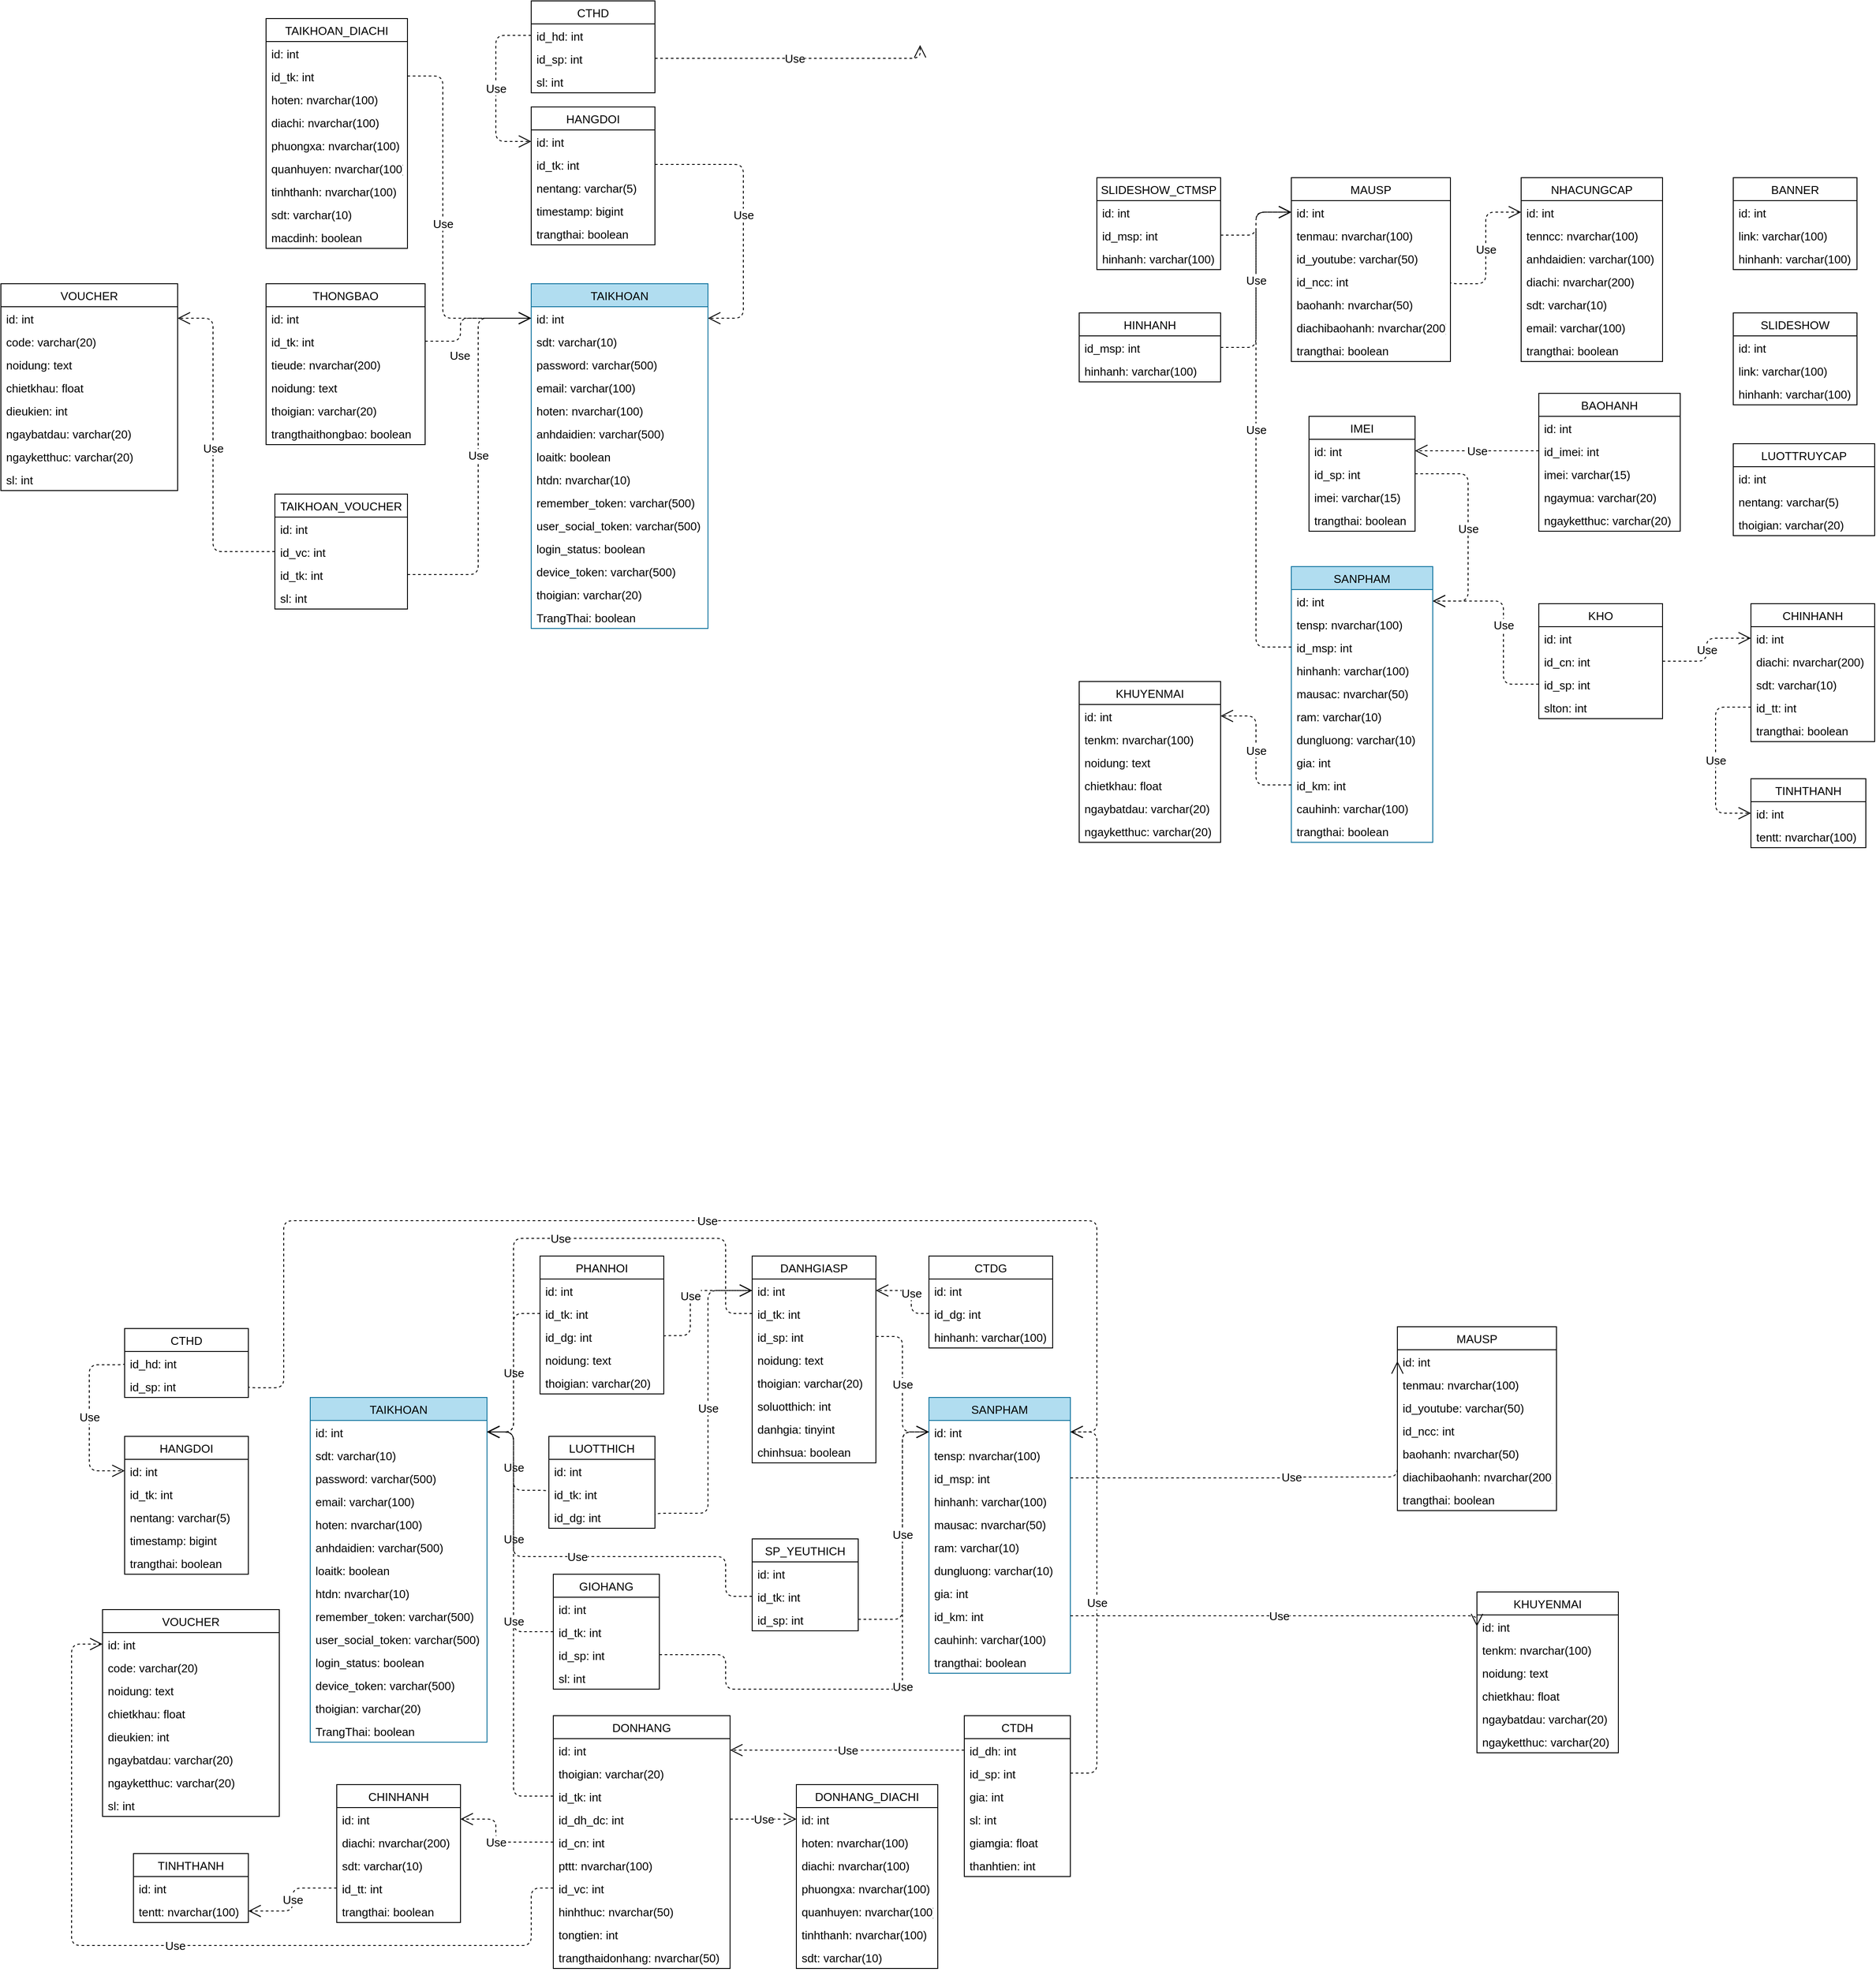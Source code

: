 <mxfile version="15.7.3" type="device"><diagram id="04RFCOivBCvsX_i0dVkh" name="Page-1"><mxGraphModel dx="2333" dy="916" grid="1" gridSize="10" guides="1" tooltips="1" connect="1" arrows="1" fold="1" page="1" pageScale="1" pageWidth="850" pageHeight="1100" math="0" shadow="0"><root><mxCell id="0"/><mxCell id="1" parent="0"/><mxCell id="T_963dXbBpF1umO7Zc-_-320" value="NHACUNGCAP" style="swimlane;fontStyle=0;childLayout=stackLayout;horizontal=1;startSize=26;fillColor=none;horizontalStack=0;resizeParent=1;resizeParentMax=0;resizeLast=0;collapsible=1;marginBottom=0;fontSize=13;" parent="1" vertex="1"><mxGeometry x="1520" y="420" width="160" height="208" as="geometry"/></mxCell><mxCell id="T_963dXbBpF1umO7Zc-_-321" value="id: int" style="text;strokeColor=none;fillColor=none;align=left;verticalAlign=top;spacingLeft=4;spacingRight=4;overflow=hidden;rotatable=0;points=[[0,0.5],[1,0.5]];portConstraint=eastwest;fontSize=13;" parent="T_963dXbBpF1umO7Zc-_-320" vertex="1"><mxGeometry y="26" width="160" height="26" as="geometry"/></mxCell><mxCell id="T_963dXbBpF1umO7Zc-_-322" value="tenncc: nvarchar(100)" style="text;strokeColor=none;fillColor=none;align=left;verticalAlign=top;spacingLeft=4;spacingRight=4;overflow=hidden;rotatable=0;points=[[0,0.5],[1,0.5]];portConstraint=eastwest;fontSize=13;" parent="T_963dXbBpF1umO7Zc-_-320" vertex="1"><mxGeometry y="52" width="160" height="26" as="geometry"/></mxCell><mxCell id="T_963dXbBpF1umO7Zc-_-323" value="anhdaidien: varchar(100)" style="text;strokeColor=none;fillColor=none;align=left;verticalAlign=top;spacingLeft=4;spacingRight=4;overflow=hidden;rotatable=0;points=[[0,0.5],[1,0.5]];portConstraint=eastwest;fontSize=13;" parent="T_963dXbBpF1umO7Zc-_-320" vertex="1"><mxGeometry y="78" width="160" height="26" as="geometry"/></mxCell><mxCell id="T_963dXbBpF1umO7Zc-_-324" value="diachi: nvarchar(200)" style="text;strokeColor=none;fillColor=none;align=left;verticalAlign=top;spacingLeft=4;spacingRight=4;overflow=hidden;rotatable=0;points=[[0,0.5],[1,0.5]];portConstraint=eastwest;fontSize=13;" parent="T_963dXbBpF1umO7Zc-_-320" vertex="1"><mxGeometry y="104" width="160" height="26" as="geometry"/></mxCell><mxCell id="T_963dXbBpF1umO7Zc-_-325" value="sdt: varchar(10)" style="text;strokeColor=none;fillColor=none;align=left;verticalAlign=top;spacingLeft=4;spacingRight=4;overflow=hidden;rotatable=0;points=[[0,0.5],[1,0.5]];portConstraint=eastwest;fontSize=13;" parent="T_963dXbBpF1umO7Zc-_-320" vertex="1"><mxGeometry y="130" width="160" height="26" as="geometry"/></mxCell><mxCell id="T_963dXbBpF1umO7Zc-_-326" value="email: varchar(100)" style="text;strokeColor=none;fillColor=none;align=left;verticalAlign=top;spacingLeft=4;spacingRight=4;overflow=hidden;rotatable=0;points=[[0,0.5],[1,0.5]];portConstraint=eastwest;fontSize=13;" parent="T_963dXbBpF1umO7Zc-_-320" vertex="1"><mxGeometry y="156" width="160" height="26" as="geometry"/></mxCell><mxCell id="T_963dXbBpF1umO7Zc-_-327" value="trangthai: boolean" style="text;strokeColor=none;fillColor=none;align=left;verticalAlign=top;spacingLeft=4;spacingRight=4;overflow=hidden;rotatable=0;points=[[0,0.5],[1,0.5]];portConstraint=eastwest;fontSize=13;" parent="T_963dXbBpF1umO7Zc-_-320" vertex="1"><mxGeometry y="182" width="160" height="26" as="geometry"/></mxCell><mxCell id="T_963dXbBpF1umO7Zc-_-328" value="MAUSP" style="swimlane;fontStyle=0;childLayout=stackLayout;horizontal=1;startSize=26;fillColor=none;horizontalStack=0;resizeParent=1;resizeParentMax=0;resizeLast=0;collapsible=1;marginBottom=0;fontSize=13;" parent="1" vertex="1"><mxGeometry x="1260" y="420" width="180" height="208" as="geometry"/></mxCell><mxCell id="T_963dXbBpF1umO7Zc-_-329" value="id: int" style="text;strokeColor=none;fillColor=none;align=left;verticalAlign=top;spacingLeft=4;spacingRight=4;overflow=hidden;rotatable=0;points=[[0,0.5],[1,0.5]];portConstraint=eastwest;fontSize=13;" parent="T_963dXbBpF1umO7Zc-_-328" vertex="1"><mxGeometry y="26" width="180" height="26" as="geometry"/></mxCell><mxCell id="T_963dXbBpF1umO7Zc-_-330" value="tenmau: nvarchar(100)" style="text;strokeColor=none;fillColor=none;align=left;verticalAlign=top;spacingLeft=4;spacingRight=4;overflow=hidden;rotatable=0;points=[[0,0.5],[1,0.5]];portConstraint=eastwest;fontSize=13;" parent="T_963dXbBpF1umO7Zc-_-328" vertex="1"><mxGeometry y="52" width="180" height="26" as="geometry"/></mxCell><mxCell id="T_963dXbBpF1umO7Zc-_-331" value="id_youtube: varchar(50)" style="text;strokeColor=none;fillColor=none;align=left;verticalAlign=top;spacingLeft=4;spacingRight=4;overflow=hidden;rotatable=0;points=[[0,0.5],[1,0.5]];portConstraint=eastwest;fontSize=13;" parent="T_963dXbBpF1umO7Zc-_-328" vertex="1"><mxGeometry y="78" width="180" height="26" as="geometry"/></mxCell><mxCell id="T_963dXbBpF1umO7Zc-_-332" value="id_ncc: int" style="text;strokeColor=none;fillColor=none;align=left;verticalAlign=top;spacingLeft=4;spacingRight=4;overflow=hidden;rotatable=0;points=[[0,0.5],[1,0.5]];portConstraint=eastwest;fontSize=13;" parent="T_963dXbBpF1umO7Zc-_-328" vertex="1"><mxGeometry y="104" width="180" height="26" as="geometry"/></mxCell><mxCell id="T_963dXbBpF1umO7Zc-_-333" value="baohanh: nvarchar(50)" style="text;strokeColor=none;fillColor=none;align=left;verticalAlign=top;spacingLeft=4;spacingRight=4;overflow=hidden;rotatable=0;points=[[0,0.5],[1,0.5]];portConstraint=eastwest;fontSize=13;" parent="T_963dXbBpF1umO7Zc-_-328" vertex="1"><mxGeometry y="130" width="180" height="26" as="geometry"/></mxCell><mxCell id="T_963dXbBpF1umO7Zc-_-334" value="diachibaohanh: nvarchar(200)" style="text;strokeColor=none;fillColor=none;align=left;verticalAlign=top;spacingLeft=4;spacingRight=4;overflow=hidden;rotatable=0;points=[[0,0.5],[1,0.5]];portConstraint=eastwest;fontSize=13;" parent="T_963dXbBpF1umO7Zc-_-328" vertex="1"><mxGeometry y="156" width="180" height="26" as="geometry"/></mxCell><mxCell id="T_963dXbBpF1umO7Zc-_-335" value="trangthai: boolean" style="text;strokeColor=none;fillColor=none;align=left;verticalAlign=top;spacingLeft=4;spacingRight=4;overflow=hidden;rotatable=0;points=[[0,0.5],[1,0.5]];portConstraint=eastwest;fontSize=13;" parent="T_963dXbBpF1umO7Zc-_-328" vertex="1"><mxGeometry y="182" width="180" height="26" as="geometry"/></mxCell><mxCell id="T_963dXbBpF1umO7Zc-_-336" value="SANPHAM" style="swimlane;fontStyle=0;childLayout=stackLayout;horizontal=1;startSize=26;fillColor=#b1ddf0;horizontalStack=0;resizeParent=1;resizeParentMax=0;resizeLast=0;collapsible=1;marginBottom=0;fontSize=13;strokeColor=#10739e;" parent="1" vertex="1"><mxGeometry x="1260" y="860" width="160" height="312" as="geometry"/></mxCell><mxCell id="T_963dXbBpF1umO7Zc-_-337" value="id: int" style="text;strokeColor=none;fillColor=none;align=left;verticalAlign=top;spacingLeft=4;spacingRight=4;overflow=hidden;rotatable=0;points=[[0,0.5],[1,0.5]];portConstraint=eastwest;fontSize=13;" parent="T_963dXbBpF1umO7Zc-_-336" vertex="1"><mxGeometry y="26" width="160" height="26" as="geometry"/></mxCell><mxCell id="T_963dXbBpF1umO7Zc-_-338" value="tensp: nvarchar(100)" style="text;strokeColor=none;fillColor=none;align=left;verticalAlign=top;spacingLeft=4;spacingRight=4;overflow=hidden;rotatable=0;points=[[0,0.5],[1,0.5]];portConstraint=eastwest;fontSize=13;" parent="T_963dXbBpF1umO7Zc-_-336" vertex="1"><mxGeometry y="52" width="160" height="26" as="geometry"/></mxCell><mxCell id="T_963dXbBpF1umO7Zc-_-339" value="id_msp: int" style="text;strokeColor=none;fillColor=none;align=left;verticalAlign=top;spacingLeft=4;spacingRight=4;overflow=hidden;rotatable=0;points=[[0,0.5],[1,0.5]];portConstraint=eastwest;fontSize=13;" parent="T_963dXbBpF1umO7Zc-_-336" vertex="1"><mxGeometry y="78" width="160" height="26" as="geometry"/></mxCell><mxCell id="T_963dXbBpF1umO7Zc-_-340" value="hinhanh: varchar(100)" style="text;strokeColor=none;fillColor=none;align=left;verticalAlign=top;spacingLeft=4;spacingRight=4;overflow=hidden;rotatable=0;points=[[0,0.5],[1,0.5]];portConstraint=eastwest;fontSize=13;" parent="T_963dXbBpF1umO7Zc-_-336" vertex="1"><mxGeometry y="104" width="160" height="26" as="geometry"/></mxCell><mxCell id="T_963dXbBpF1umO7Zc-_-341" value="mausac: nvarchar(50)" style="text;strokeColor=none;fillColor=none;align=left;verticalAlign=top;spacingLeft=4;spacingRight=4;overflow=hidden;rotatable=0;points=[[0,0.5],[1,0.5]];portConstraint=eastwest;fontSize=13;" parent="T_963dXbBpF1umO7Zc-_-336" vertex="1"><mxGeometry y="130" width="160" height="26" as="geometry"/></mxCell><mxCell id="T_963dXbBpF1umO7Zc-_-342" value="ram: varchar(10)" style="text;strokeColor=none;fillColor=none;align=left;verticalAlign=top;spacingLeft=4;spacingRight=4;overflow=hidden;rotatable=0;points=[[0,0.5],[1,0.5]];portConstraint=eastwest;fontSize=13;" parent="T_963dXbBpF1umO7Zc-_-336" vertex="1"><mxGeometry y="156" width="160" height="26" as="geometry"/></mxCell><mxCell id="T_963dXbBpF1umO7Zc-_-343" value="dungluong: varchar(10)" style="text;strokeColor=none;fillColor=none;align=left;verticalAlign=top;spacingLeft=4;spacingRight=4;overflow=hidden;rotatable=0;points=[[0,0.5],[1,0.5]];portConstraint=eastwest;fontSize=13;" parent="T_963dXbBpF1umO7Zc-_-336" vertex="1"><mxGeometry y="182" width="160" height="26" as="geometry"/></mxCell><mxCell id="T_963dXbBpF1umO7Zc-_-344" value="gia: int" style="text;strokeColor=none;fillColor=none;align=left;verticalAlign=top;spacingLeft=4;spacingRight=4;overflow=hidden;rotatable=0;points=[[0,0.5],[1,0.5]];portConstraint=eastwest;fontSize=13;" parent="T_963dXbBpF1umO7Zc-_-336" vertex="1"><mxGeometry y="208" width="160" height="26" as="geometry"/></mxCell><mxCell id="T_963dXbBpF1umO7Zc-_-345" value="id_km: int" style="text;strokeColor=none;fillColor=none;align=left;verticalAlign=top;spacingLeft=4;spacingRight=4;overflow=hidden;rotatable=0;points=[[0,0.5],[1,0.5]];portConstraint=eastwest;fontSize=13;" parent="T_963dXbBpF1umO7Zc-_-336" vertex="1"><mxGeometry y="234" width="160" height="26" as="geometry"/></mxCell><mxCell id="T_963dXbBpF1umO7Zc-_-346" value="cauhinh: varchar(100)" style="text;strokeColor=none;fillColor=none;align=left;verticalAlign=top;spacingLeft=4;spacingRight=4;overflow=hidden;rotatable=0;points=[[0,0.5],[1,0.5]];portConstraint=eastwest;fontSize=13;" parent="T_963dXbBpF1umO7Zc-_-336" vertex="1"><mxGeometry y="260" width="160" height="26" as="geometry"/></mxCell><mxCell id="T_963dXbBpF1umO7Zc-_-347" value="trangthai: boolean" style="text;strokeColor=none;fillColor=none;align=left;verticalAlign=top;spacingLeft=4;spacingRight=4;overflow=hidden;rotatable=0;points=[[0,0.5],[1,0.5]];portConstraint=eastwest;fontSize=13;" parent="T_963dXbBpF1umO7Zc-_-336" vertex="1"><mxGeometry y="286" width="160" height="26" as="geometry"/></mxCell><mxCell id="T_963dXbBpF1umO7Zc-_-348" value="KHUYENMAI" style="swimlane;fontStyle=0;childLayout=stackLayout;horizontal=1;startSize=26;fillColor=none;horizontalStack=0;resizeParent=1;resizeParentMax=0;resizeLast=0;collapsible=1;marginBottom=0;fontSize=13;" parent="1" vertex="1"><mxGeometry x="1020" y="990" width="160" height="182" as="geometry"/></mxCell><mxCell id="T_963dXbBpF1umO7Zc-_-349" value="id: int" style="text;strokeColor=none;fillColor=none;align=left;verticalAlign=top;spacingLeft=4;spacingRight=4;overflow=hidden;rotatable=0;points=[[0,0.5],[1,0.5]];portConstraint=eastwest;fontSize=13;" parent="T_963dXbBpF1umO7Zc-_-348" vertex="1"><mxGeometry y="26" width="160" height="26" as="geometry"/></mxCell><mxCell id="T_963dXbBpF1umO7Zc-_-350" value="tenkm: nvarchar(100)" style="text;strokeColor=none;fillColor=none;align=left;verticalAlign=top;spacingLeft=4;spacingRight=4;overflow=hidden;rotatable=0;points=[[0,0.5],[1,0.5]];portConstraint=eastwest;fontSize=13;" parent="T_963dXbBpF1umO7Zc-_-348" vertex="1"><mxGeometry y="52" width="160" height="26" as="geometry"/></mxCell><mxCell id="T_963dXbBpF1umO7Zc-_-351" value="noidung: text" style="text;strokeColor=none;fillColor=none;align=left;verticalAlign=top;spacingLeft=4;spacingRight=4;overflow=hidden;rotatable=0;points=[[0,0.5],[1,0.5]];portConstraint=eastwest;fontSize=13;" parent="T_963dXbBpF1umO7Zc-_-348" vertex="1"><mxGeometry y="78" width="160" height="26" as="geometry"/></mxCell><mxCell id="T_963dXbBpF1umO7Zc-_-352" value="chietkhau: float" style="text;strokeColor=none;fillColor=none;align=left;verticalAlign=top;spacingLeft=4;spacingRight=4;overflow=hidden;rotatable=0;points=[[0,0.5],[1,0.5]];portConstraint=eastwest;fontSize=13;" parent="T_963dXbBpF1umO7Zc-_-348" vertex="1"><mxGeometry y="104" width="160" height="26" as="geometry"/></mxCell><mxCell id="T_963dXbBpF1umO7Zc-_-353" value="ngaybatdau: varchar(20)" style="text;strokeColor=none;fillColor=none;align=left;verticalAlign=top;spacingLeft=4;spacingRight=4;overflow=hidden;rotatable=0;points=[[0,0.5],[1,0.5]];portConstraint=eastwest;fontSize=13;" parent="T_963dXbBpF1umO7Zc-_-348" vertex="1"><mxGeometry y="130" width="160" height="26" as="geometry"/></mxCell><mxCell id="T_963dXbBpF1umO7Zc-_-354" value="ngayketthuc: varchar(20)" style="text;strokeColor=none;fillColor=none;align=left;verticalAlign=top;spacingLeft=4;spacingRight=4;overflow=hidden;rotatable=0;points=[[0,0.5],[1,0.5]];portConstraint=eastwest;fontSize=13;" parent="T_963dXbBpF1umO7Zc-_-348" vertex="1"><mxGeometry y="156" width="160" height="26" as="geometry"/></mxCell><mxCell id="T_963dXbBpF1umO7Zc-_-357" value="SLIDESHOW" style="swimlane;fontStyle=0;childLayout=stackLayout;horizontal=1;startSize=26;fillColor=none;horizontalStack=0;resizeParent=1;resizeParentMax=0;resizeLast=0;collapsible=1;marginBottom=0;fontSize=13;" parent="1" vertex="1"><mxGeometry x="1760" y="573" width="140" height="104" as="geometry"/></mxCell><mxCell id="T_963dXbBpF1umO7Zc-_-358" value="id: int" style="text;strokeColor=none;fillColor=none;align=left;verticalAlign=top;spacingLeft=4;spacingRight=4;overflow=hidden;rotatable=0;points=[[0,0.5],[1,0.5]];portConstraint=eastwest;fontSize=13;" parent="T_963dXbBpF1umO7Zc-_-357" vertex="1"><mxGeometry y="26" width="140" height="26" as="geometry"/></mxCell><mxCell id="T_963dXbBpF1umO7Zc-_-359" value="link: varchar(100)" style="text;strokeColor=none;fillColor=none;align=left;verticalAlign=top;spacingLeft=4;spacingRight=4;overflow=hidden;rotatable=0;points=[[0,0.5],[1,0.5]];portConstraint=eastwest;fontSize=13;" parent="T_963dXbBpF1umO7Zc-_-357" vertex="1"><mxGeometry y="52" width="140" height="26" as="geometry"/></mxCell><mxCell id="T_963dXbBpF1umO7Zc-_-360" value="hinhanh: varchar(100)" style="text;strokeColor=none;fillColor=none;align=left;verticalAlign=top;spacingLeft=4;spacingRight=4;overflow=hidden;rotatable=0;points=[[0,0.5],[1,0.5]];portConstraint=eastwest;fontSize=13;" parent="T_963dXbBpF1umO7Zc-_-357" vertex="1"><mxGeometry y="78" width="140" height="26" as="geometry"/></mxCell><mxCell id="T_963dXbBpF1umO7Zc-_-361" value="Use" style="endArrow=open;endSize=12;dashed=1;html=1;entryX=0;entryY=0.5;entryDx=0;entryDy=0;exitX=0;exitY=0.5;exitDx=0;exitDy=0;edgeStyle=orthogonalEdgeStyle;fontSize=13;" parent="1" source="T_963dXbBpF1umO7Zc-_-339" target="T_963dXbBpF1umO7Zc-_-329" edge="1"><mxGeometry width="160" relative="1" as="geometry"><mxPoint x="800" y="750" as="sourcePoint"/><mxPoint x="960" y="750" as="targetPoint"/><Array as="points"><mxPoint x="1220" y="951"/><mxPoint x="1220" y="459"/></Array></mxGeometry></mxCell><mxCell id="T_963dXbBpF1umO7Zc-_-362" value="Use" style="endArrow=open;endSize=12;dashed=1;html=1;entryX=0;entryY=0.5;entryDx=0;entryDy=0;edgeStyle=orthogonalEdgeStyle;exitX=1;exitY=0.5;exitDx=0;exitDy=0;fontSize=13;" parent="1" source="T_963dXbBpF1umO7Zc-_-332" target="T_963dXbBpF1umO7Zc-_-321" edge="1"><mxGeometry width="160" relative="1" as="geometry"><mxPoint x="1490" y="560" as="sourcePoint"/><mxPoint x="1010" y="535" as="targetPoint"/><Array as="points"><mxPoint x="1440" y="540"/><mxPoint x="1480" y="540"/><mxPoint x="1480" y="459"/></Array></mxGeometry></mxCell><mxCell id="T_963dXbBpF1umO7Zc-_-363" value="Use" style="endArrow=open;endSize=12;dashed=1;html=1;edgeStyle=orthogonalEdgeStyle;exitX=0;exitY=0.5;exitDx=0;exitDy=0;entryX=1;entryY=0.5;entryDx=0;entryDy=0;fontSize=13;" parent="1" source="T_963dXbBpF1umO7Zc-_-345" target="T_963dXbBpF1umO7Zc-_-349" edge="1"><mxGeometry width="160" relative="1" as="geometry"><mxPoint x="1040" y="1020" as="sourcePoint"/><mxPoint x="1460" y="1280" as="targetPoint"/><Array as="points"><mxPoint x="1220" y="1107"/><mxPoint x="1220" y="1029"/></Array></mxGeometry></mxCell><mxCell id="T_963dXbBpF1umO7Zc-_-364" value="BAOHANH" style="swimlane;fontStyle=0;childLayout=stackLayout;horizontal=1;startSize=26;fillColor=none;horizontalStack=0;resizeParent=1;resizeParentMax=0;resizeLast=0;collapsible=1;marginBottom=0;fontSize=13;" parent="1" vertex="1"><mxGeometry x="1540" y="664" width="160" height="156" as="geometry"/></mxCell><mxCell id="T_963dXbBpF1umO7Zc-_-365" value="id: int" style="text;strokeColor=none;fillColor=none;align=left;verticalAlign=top;spacingLeft=4;spacingRight=4;overflow=hidden;rotatable=0;points=[[0,0.5],[1,0.5]];portConstraint=eastwest;fontSize=13;" parent="T_963dXbBpF1umO7Zc-_-364" vertex="1"><mxGeometry y="26" width="160" height="26" as="geometry"/></mxCell><mxCell id="T_963dXbBpF1umO7Zc-_-366" value="id_imei: int" style="text;strokeColor=none;fillColor=none;align=left;verticalAlign=top;spacingLeft=4;spacingRight=4;overflow=hidden;rotatable=0;points=[[0,0.5],[1,0.5]];portConstraint=eastwest;fontSize=13;" parent="T_963dXbBpF1umO7Zc-_-364" vertex="1"><mxGeometry y="52" width="160" height="26" as="geometry"/></mxCell><mxCell id="T_963dXbBpF1umO7Zc-_-367" value="imei: varchar(15)" style="text;strokeColor=none;fillColor=none;align=left;verticalAlign=top;spacingLeft=4;spacingRight=4;overflow=hidden;rotatable=0;points=[[0,0.5],[1,0.5]];portConstraint=eastwest;fontSize=13;" parent="T_963dXbBpF1umO7Zc-_-364" vertex="1"><mxGeometry y="78" width="160" height="26" as="geometry"/></mxCell><mxCell id="T_963dXbBpF1umO7Zc-_-368" value="ngaymua: varchar(20)" style="text;strokeColor=none;fillColor=none;align=left;verticalAlign=top;spacingLeft=4;spacingRight=4;overflow=hidden;rotatable=0;points=[[0,0.5],[1,0.5]];portConstraint=eastwest;fontSize=13;" parent="T_963dXbBpF1umO7Zc-_-364" vertex="1"><mxGeometry y="104" width="160" height="26" as="geometry"/></mxCell><mxCell id="T_963dXbBpF1umO7Zc-_-369" value="ngayketthuc: varchar(20)" style="text;strokeColor=none;fillColor=none;align=left;verticalAlign=top;spacingLeft=4;spacingRight=4;overflow=hidden;rotatable=0;points=[[0,0.5],[1,0.5]];portConstraint=eastwest;fontSize=13;" parent="T_963dXbBpF1umO7Zc-_-364" vertex="1"><mxGeometry y="130" width="160" height="26" as="geometry"/></mxCell><mxCell id="T_963dXbBpF1umO7Zc-_-370" value="TINHTHANH" style="swimlane;fontStyle=0;childLayout=stackLayout;horizontal=1;startSize=26;fillColor=none;horizontalStack=0;resizeParent=1;resizeParentMax=0;resizeLast=0;collapsible=1;marginBottom=0;fontSize=13;" parent="1" vertex="1"><mxGeometry x="1780" y="1100" width="130" height="78" as="geometry"/></mxCell><mxCell id="T_963dXbBpF1umO7Zc-_-371" value="id: int" style="text;strokeColor=none;fillColor=none;align=left;verticalAlign=top;spacingLeft=4;spacingRight=4;overflow=hidden;rotatable=0;points=[[0,0.5],[1,0.5]];portConstraint=eastwest;fontSize=13;" parent="T_963dXbBpF1umO7Zc-_-370" vertex="1"><mxGeometry y="26" width="130" height="26" as="geometry"/></mxCell><mxCell id="T_963dXbBpF1umO7Zc-_-372" value="tentt: nvarchar(100)" style="text;strokeColor=none;fillColor=none;align=left;verticalAlign=top;spacingLeft=4;spacingRight=4;overflow=hidden;rotatable=0;points=[[0,0.5],[1,0.5]];portConstraint=eastwest;fontSize=13;" parent="T_963dXbBpF1umO7Zc-_-370" vertex="1"><mxGeometry y="52" width="130" height="26" as="geometry"/></mxCell><mxCell id="T_963dXbBpF1umO7Zc-_-373" value="CHINHANH" style="swimlane;fontStyle=0;childLayout=stackLayout;horizontal=1;startSize=26;fillColor=none;horizontalStack=0;resizeParent=1;resizeParentMax=0;resizeLast=0;collapsible=1;marginBottom=0;fontSize=13;" parent="1" vertex="1"><mxGeometry x="1780" y="902" width="140" height="156" as="geometry"/></mxCell><mxCell id="T_963dXbBpF1umO7Zc-_-374" value="id: int" style="text;strokeColor=none;fillColor=none;align=left;verticalAlign=top;spacingLeft=4;spacingRight=4;overflow=hidden;rotatable=0;points=[[0,0.5],[1,0.5]];portConstraint=eastwest;fontSize=13;" parent="T_963dXbBpF1umO7Zc-_-373" vertex="1"><mxGeometry y="26" width="140" height="26" as="geometry"/></mxCell><mxCell id="T_963dXbBpF1umO7Zc-_-375" value="diachi: nvarchar(200)" style="text;strokeColor=none;fillColor=none;align=left;verticalAlign=top;spacingLeft=4;spacingRight=4;overflow=hidden;rotatable=0;points=[[0,0.5],[1,0.5]];portConstraint=eastwest;fontSize=13;" parent="T_963dXbBpF1umO7Zc-_-373" vertex="1"><mxGeometry y="52" width="140" height="26" as="geometry"/></mxCell><mxCell id="T_963dXbBpF1umO7Zc-_-376" value="sdt: varchar(10)" style="text;strokeColor=none;fillColor=none;align=left;verticalAlign=top;spacingLeft=4;spacingRight=4;overflow=hidden;rotatable=0;points=[[0,0.5],[1,0.5]];portConstraint=eastwest;fontSize=13;" parent="T_963dXbBpF1umO7Zc-_-373" vertex="1"><mxGeometry y="78" width="140" height="26" as="geometry"/></mxCell><mxCell id="T_963dXbBpF1umO7Zc-_-377" value="id_tt: int" style="text;strokeColor=none;fillColor=none;align=left;verticalAlign=top;spacingLeft=4;spacingRight=4;overflow=hidden;rotatable=0;points=[[0,0.5],[1,0.5]];portConstraint=eastwest;fontSize=13;" parent="T_963dXbBpF1umO7Zc-_-373" vertex="1"><mxGeometry y="104" width="140" height="26" as="geometry"/></mxCell><mxCell id="T_963dXbBpF1umO7Zc-_-378" value="trangthai: boolean" style="text;strokeColor=none;fillColor=none;align=left;verticalAlign=top;spacingLeft=4;spacingRight=4;overflow=hidden;rotatable=0;points=[[0,0.5],[1,0.5]];portConstraint=eastwest;fontSize=13;" parent="T_963dXbBpF1umO7Zc-_-373" vertex="1"><mxGeometry y="130" width="140" height="26" as="geometry"/></mxCell><mxCell id="T_963dXbBpF1umO7Zc-_-379" value="Use" style="endArrow=open;endSize=12;dashed=1;html=1;entryX=0;entryY=0.5;entryDx=0;entryDy=0;edgeStyle=orthogonalEdgeStyle;exitX=0;exitY=0.5;exitDx=0;exitDy=0;fontSize=13;" parent="1" source="T_963dXbBpF1umO7Zc-_-377" target="T_963dXbBpF1umO7Zc-_-371" edge="1"><mxGeometry width="160" relative="1" as="geometry"><mxPoint x="1880" y="1059" as="sourcePoint"/><mxPoint x="1900" y="902" as="targetPoint"/><Array as="points"><mxPoint x="1740" y="1019"/><mxPoint x="1740" y="1139"/></Array></mxGeometry></mxCell><mxCell id="T_963dXbBpF1umO7Zc-_-380" value="KHO" style="swimlane;fontStyle=0;childLayout=stackLayout;horizontal=1;startSize=26;fillColor=none;horizontalStack=0;resizeParent=1;resizeParentMax=0;resizeLast=0;collapsible=1;marginBottom=0;fontSize=13;" parent="1" vertex="1"><mxGeometry x="1540" y="902" width="140" height="130" as="geometry"/></mxCell><mxCell id="T_963dXbBpF1umO7Zc-_-381" value="id: int" style="text;strokeColor=none;fillColor=none;align=left;verticalAlign=top;spacingLeft=4;spacingRight=4;overflow=hidden;rotatable=0;points=[[0,0.5],[1,0.5]];portConstraint=eastwest;fontSize=13;" parent="T_963dXbBpF1umO7Zc-_-380" vertex="1"><mxGeometry y="26" width="140" height="26" as="geometry"/></mxCell><mxCell id="T_963dXbBpF1umO7Zc-_-382" value="id_cn: int" style="text;strokeColor=none;fillColor=none;align=left;verticalAlign=top;spacingLeft=4;spacingRight=4;overflow=hidden;rotatable=0;points=[[0,0.5],[1,0.5]];portConstraint=eastwest;fontSize=13;" parent="T_963dXbBpF1umO7Zc-_-380" vertex="1"><mxGeometry y="52" width="140" height="26" as="geometry"/></mxCell><mxCell id="T_963dXbBpF1umO7Zc-_-383" value="id_sp: int" style="text;strokeColor=none;fillColor=none;align=left;verticalAlign=top;spacingLeft=4;spacingRight=4;overflow=hidden;rotatable=0;points=[[0,0.5],[1,0.5]];portConstraint=eastwest;fontSize=13;" parent="T_963dXbBpF1umO7Zc-_-380" vertex="1"><mxGeometry y="78" width="140" height="26" as="geometry"/></mxCell><mxCell id="T_963dXbBpF1umO7Zc-_-384" value="slton: int" style="text;strokeColor=none;fillColor=none;align=left;verticalAlign=top;spacingLeft=4;spacingRight=4;overflow=hidden;rotatable=0;points=[[0,0.5],[1,0.5]];portConstraint=eastwest;fontSize=13;" parent="T_963dXbBpF1umO7Zc-_-380" vertex="1"><mxGeometry y="104" width="140" height="26" as="geometry"/></mxCell><mxCell id="T_963dXbBpF1umO7Zc-_-385" value="Use" style="endArrow=open;endSize=12;dashed=1;html=1;entryX=0;entryY=0.5;entryDx=0;entryDy=0;edgeStyle=orthogonalEdgeStyle;exitX=1;exitY=0.5;exitDx=0;exitDy=0;fontSize=13;" parent="1" source="T_963dXbBpF1umO7Zc-_-382" target="T_963dXbBpF1umO7Zc-_-374" edge="1"><mxGeometry width="160" relative="1" as="geometry"><mxPoint x="1710" y="941" as="sourcePoint"/><mxPoint x="1520" y="1202" as="targetPoint"/><Array as="points"><mxPoint x="1730" y="967"/><mxPoint x="1730" y="941"/></Array></mxGeometry></mxCell><mxCell id="T_963dXbBpF1umO7Zc-_-386" value="HINHANH" style="swimlane;fontStyle=0;childLayout=stackLayout;horizontal=1;startSize=26;fillColor=none;horizontalStack=0;resizeParent=1;resizeParentMax=0;resizeLast=0;collapsible=1;marginBottom=0;fontSize=13;" parent="1" vertex="1"><mxGeometry x="1020" y="573" width="160" height="78" as="geometry"/></mxCell><mxCell id="T_963dXbBpF1umO7Zc-_-387" value="id_msp: int" style="text;strokeColor=none;fillColor=none;align=left;verticalAlign=top;spacingLeft=4;spacingRight=4;overflow=hidden;rotatable=0;points=[[0,0.5],[1,0.5]];portConstraint=eastwest;fontSize=13;" parent="T_963dXbBpF1umO7Zc-_-386" vertex="1"><mxGeometry y="26" width="160" height="26" as="geometry"/></mxCell><mxCell id="T_963dXbBpF1umO7Zc-_-388" value="hinhanh: varchar(100)" style="text;strokeColor=none;fillColor=none;align=left;verticalAlign=top;spacingLeft=4;spacingRight=4;overflow=hidden;rotatable=0;points=[[0,0.5],[1,0.5]];portConstraint=eastwest;fontSize=13;" parent="T_963dXbBpF1umO7Zc-_-386" vertex="1"><mxGeometry y="52" width="160" height="26" as="geometry"/></mxCell><mxCell id="T_963dXbBpF1umO7Zc-_-389" value="BANNER" style="swimlane;fontStyle=0;childLayout=stackLayout;horizontal=1;startSize=26;fillColor=none;horizontalStack=0;resizeParent=1;resizeParentMax=0;resizeLast=0;collapsible=1;marginBottom=0;fontSize=13;" parent="1" vertex="1"><mxGeometry x="1760" y="420" width="140" height="104" as="geometry"/></mxCell><mxCell id="T_963dXbBpF1umO7Zc-_-390" value="id: int" style="text;strokeColor=none;fillColor=none;align=left;verticalAlign=top;spacingLeft=4;spacingRight=4;overflow=hidden;rotatable=0;points=[[0,0.5],[1,0.5]];portConstraint=eastwest;fontSize=13;" parent="T_963dXbBpF1umO7Zc-_-389" vertex="1"><mxGeometry y="26" width="140" height="26" as="geometry"/></mxCell><mxCell id="T_963dXbBpF1umO7Zc-_-391" value="link: varchar(100)" style="text;strokeColor=none;fillColor=none;align=left;verticalAlign=top;spacingLeft=4;spacingRight=4;overflow=hidden;rotatable=0;points=[[0,0.5],[1,0.5]];portConstraint=eastwest;fontSize=13;" parent="T_963dXbBpF1umO7Zc-_-389" vertex="1"><mxGeometry y="52" width="140" height="26" as="geometry"/></mxCell><mxCell id="T_963dXbBpF1umO7Zc-_-392" value="hinhanh: varchar(100)" style="text;strokeColor=none;fillColor=none;align=left;verticalAlign=top;spacingLeft=4;spacingRight=4;overflow=hidden;rotatable=0;points=[[0,0.5],[1,0.5]];portConstraint=eastwest;fontSize=13;" parent="T_963dXbBpF1umO7Zc-_-389" vertex="1"><mxGeometry y="78" width="140" height="26" as="geometry"/></mxCell><mxCell id="T_963dXbBpF1umO7Zc-_-393" value="SLIDESHOW_CTMSP" style="swimlane;fontStyle=0;childLayout=stackLayout;horizontal=1;startSize=26;fillColor=none;horizontalStack=0;resizeParent=1;resizeParentMax=0;resizeLast=0;collapsible=1;marginBottom=0;fontSize=13;" parent="1" vertex="1"><mxGeometry x="1040" y="420" width="140" height="104" as="geometry"/></mxCell><mxCell id="T_963dXbBpF1umO7Zc-_-394" value="id: int" style="text;strokeColor=none;fillColor=none;align=left;verticalAlign=top;spacingLeft=4;spacingRight=4;overflow=hidden;rotatable=0;points=[[0,0.5],[1,0.5]];portConstraint=eastwest;fontSize=13;" parent="T_963dXbBpF1umO7Zc-_-393" vertex="1"><mxGeometry y="26" width="140" height="26" as="geometry"/></mxCell><mxCell id="T_963dXbBpF1umO7Zc-_-395" value="id_msp: int" style="text;strokeColor=none;fillColor=none;align=left;verticalAlign=top;spacingLeft=4;spacingRight=4;overflow=hidden;rotatable=0;points=[[0,0.5],[1,0.5]];portConstraint=eastwest;fontSize=13;" parent="T_963dXbBpF1umO7Zc-_-393" vertex="1"><mxGeometry y="52" width="140" height="26" as="geometry"/></mxCell><mxCell id="T_963dXbBpF1umO7Zc-_-396" value="hinhanh: varchar(100)" style="text;strokeColor=none;fillColor=none;align=left;verticalAlign=top;spacingLeft=4;spacingRight=4;overflow=hidden;rotatable=0;points=[[0,0.5],[1,0.5]];portConstraint=eastwest;fontSize=13;" parent="T_963dXbBpF1umO7Zc-_-393" vertex="1"><mxGeometry y="78" width="140" height="26" as="geometry"/></mxCell><mxCell id="T_963dXbBpF1umO7Zc-_-397" value="&amp;nbsp;" style="endArrow=open;endSize=12;dashed=1;html=1;entryX=0;entryY=0.5;entryDx=0;entryDy=0;exitX=1;exitY=0.5;exitDx=0;exitDy=0;edgeStyle=orthogonalEdgeStyle;fontSize=13;" parent="1" source="T_963dXbBpF1umO7Zc-_-395" target="T_963dXbBpF1umO7Zc-_-329" edge="1"><mxGeometry width="160" relative="1" as="geometry"><mxPoint x="1600" y="398" as="sourcePoint"/><mxPoint x="1600" y="-120" as="targetPoint"/><Array as="points"><mxPoint x="1220" y="485"/><mxPoint x="1220" y="459"/></Array></mxGeometry></mxCell><mxCell id="T_963dXbBpF1umO7Zc-_-398" value="Use" style="endArrow=open;endSize=12;dashed=1;html=1;entryX=0;entryY=0.5;entryDx=0;entryDy=0;edgeStyle=orthogonalEdgeStyle;exitX=1;exitY=0.5;exitDx=0;exitDy=0;fontSize=13;" parent="1" source="T_963dXbBpF1umO7Zc-_-387" target="T_963dXbBpF1umO7Zc-_-329" edge="1"><mxGeometry width="160" relative="1" as="geometry"><mxPoint x="1260" y="199" as="sourcePoint"/><mxPoint x="1480" y="378.0" as="targetPoint"/><Array as="points"><mxPoint x="1220" y="612"/><mxPoint x="1220" y="459"/></Array></mxGeometry></mxCell><mxCell id="T_963dXbBpF1umO7Zc-_-399" value="IMEI" style="swimlane;fontStyle=0;childLayout=stackLayout;horizontal=1;startSize=26;fillColor=none;horizontalStack=0;resizeParent=1;resizeParentMax=0;resizeLast=0;collapsible=1;marginBottom=0;fontSize=13;" parent="1" vertex="1"><mxGeometry x="1280" y="690" width="120" height="130" as="geometry"/></mxCell><mxCell id="T_963dXbBpF1umO7Zc-_-400" value="id: int" style="text;strokeColor=none;fillColor=none;align=left;verticalAlign=top;spacingLeft=4;spacingRight=4;overflow=hidden;rotatable=0;points=[[0,0.5],[1,0.5]];portConstraint=eastwest;fontSize=13;" parent="T_963dXbBpF1umO7Zc-_-399" vertex="1"><mxGeometry y="26" width="120" height="26" as="geometry"/></mxCell><mxCell id="T_963dXbBpF1umO7Zc-_-401" value="id_sp: int" style="text;strokeColor=none;fillColor=none;align=left;verticalAlign=top;spacingLeft=4;spacingRight=4;overflow=hidden;rotatable=0;points=[[0,0.5],[1,0.5]];portConstraint=eastwest;fontSize=13;" parent="T_963dXbBpF1umO7Zc-_-399" vertex="1"><mxGeometry y="52" width="120" height="26" as="geometry"/></mxCell><mxCell id="T_963dXbBpF1umO7Zc-_-402" value="imei: varchar(15)" style="text;strokeColor=none;fillColor=none;align=left;verticalAlign=top;spacingLeft=4;spacingRight=4;overflow=hidden;rotatable=0;points=[[0,0.5],[1,0.5]];portConstraint=eastwest;fontSize=13;" parent="T_963dXbBpF1umO7Zc-_-399" vertex="1"><mxGeometry y="78" width="120" height="26" as="geometry"/></mxCell><mxCell id="T_963dXbBpF1umO7Zc-_-403" value="trangthai: boolean" style="text;strokeColor=none;fillColor=none;align=left;verticalAlign=top;spacingLeft=4;spacingRight=4;overflow=hidden;rotatable=0;points=[[0,0.5],[1,0.5]];portConstraint=eastwest;fontSize=13;" parent="T_963dXbBpF1umO7Zc-_-399" vertex="1"><mxGeometry y="104" width="120" height="26" as="geometry"/></mxCell><mxCell id="T_963dXbBpF1umO7Zc-_-404" value="Use" style="endArrow=open;endSize=12;dashed=1;html=1;entryX=1;entryY=0.5;entryDx=0;entryDy=0;exitX=1;exitY=0.5;exitDx=0;exitDy=0;edgeStyle=orthogonalEdgeStyle;fontSize=13;" parent="1" source="T_963dXbBpF1umO7Zc-_-401" target="T_963dXbBpF1umO7Zc-_-337" edge="1"><mxGeometry width="160" relative="1" as="geometry"><mxPoint x="1550" y="1081.0" as="sourcePoint"/><mxPoint x="1410" y="909" as="targetPoint"/><Array as="points"><mxPoint x="1460" y="755"/><mxPoint x="1460" y="899"/></Array></mxGeometry></mxCell><mxCell id="T_963dXbBpF1umO7Zc-_-405" value="Use" style="endArrow=open;endSize=12;dashed=1;html=1;entryX=1;entryY=0.5;entryDx=0;entryDy=0;exitX=0;exitY=0.5;exitDx=0;exitDy=0;edgeStyle=orthogonalEdgeStyle;fontSize=13;" parent="1" source="T_963dXbBpF1umO7Zc-_-366" target="T_963dXbBpF1umO7Zc-_-400" edge="1"><mxGeometry width="160" relative="1" as="geometry"><mxPoint x="1410" y="765.0" as="sourcePoint"/><mxPoint x="1430" y="909.0" as="targetPoint"/><Array as="points"><mxPoint x="1540" y="729"/></Array></mxGeometry></mxCell><mxCell id="T_963dXbBpF1umO7Zc-_-406" value="Use" style="endArrow=open;endSize=12;dashed=1;html=1;entryX=1;entryY=0.5;entryDx=0;entryDy=0;edgeStyle=orthogonalEdgeStyle;exitX=0;exitY=0.5;exitDx=0;exitDy=0;fontSize=13;" parent="1" source="T_963dXbBpF1umO7Zc-_-383" target="T_963dXbBpF1umO7Zc-_-337" edge="1"><mxGeometry width="160" relative="1" as="geometry"><mxPoint x="1430" y="1326" as="sourcePoint"/><mxPoint x="1530.0" y="1300" as="targetPoint"/><Array as="points"><mxPoint x="1500" y="993"/><mxPoint x="1500" y="899"/></Array></mxGeometry></mxCell><mxCell id="T_963dXbBpF1umO7Zc-_-408" value="LUOTTRUYCAP" style="swimlane;fontStyle=0;childLayout=stackLayout;horizontal=1;startSize=26;fillColor=none;horizontalStack=0;resizeParent=1;resizeParentMax=0;resizeLast=0;collapsible=1;marginBottom=0;fontSize=13;" parent="1" vertex="1"><mxGeometry x="1760" y="721" width="160" height="104" as="geometry"/></mxCell><mxCell id="T_963dXbBpF1umO7Zc-_-409" value="id: int" style="text;strokeColor=none;fillColor=none;align=left;verticalAlign=top;spacingLeft=4;spacingRight=4;overflow=hidden;rotatable=0;points=[[0,0.5],[1,0.5]];portConstraint=eastwest;fontSize=13;" parent="T_963dXbBpF1umO7Zc-_-408" vertex="1"><mxGeometry y="26" width="160" height="26" as="geometry"/></mxCell><mxCell id="T_963dXbBpF1umO7Zc-_-410" value="nentang: varchar(5)" style="text;strokeColor=none;fillColor=none;align=left;verticalAlign=top;spacingLeft=4;spacingRight=4;overflow=hidden;rotatable=0;points=[[0,0.5],[1,0.5]];portConstraint=eastwest;fontSize=13;" parent="T_963dXbBpF1umO7Zc-_-408" vertex="1"><mxGeometry y="52" width="160" height="26" as="geometry"/></mxCell><mxCell id="T_963dXbBpF1umO7Zc-_-411" value="thoigian: varchar(20)" style="text;strokeColor=none;fillColor=none;align=left;verticalAlign=top;spacingLeft=4;spacingRight=4;overflow=hidden;rotatable=0;points=[[0,0.5],[1,0.5]];portConstraint=eastwest;fontSize=13;" parent="T_963dXbBpF1umO7Zc-_-408" vertex="1"><mxGeometry y="78" width="160" height="26" as="geometry"/></mxCell><mxCell id="T_963dXbBpF1umO7Zc-_-412" value="TAIKHOAN" style="swimlane;fontStyle=0;childLayout=stackLayout;horizontal=1;startSize=26;fillColor=#b1ddf0;horizontalStack=0;resizeParent=1;resizeParentMax=0;resizeLast=0;collapsible=1;marginBottom=0;fontSize=13;strokeColor=#10739e;" parent="1" vertex="1"><mxGeometry x="400" y="540" width="200" height="390" as="geometry"/></mxCell><mxCell id="T_963dXbBpF1umO7Zc-_-413" value="id: int" style="text;strokeColor=none;fillColor=none;align=left;verticalAlign=top;spacingLeft=4;spacingRight=4;overflow=hidden;rotatable=0;points=[[0,0.5],[1,0.5]];portConstraint=eastwest;fontSize=13;" parent="T_963dXbBpF1umO7Zc-_-412" vertex="1"><mxGeometry y="26" width="200" height="26" as="geometry"/></mxCell><mxCell id="T_963dXbBpF1umO7Zc-_-414" value="sdt: varchar(10)" style="text;strokeColor=none;fillColor=none;align=left;verticalAlign=top;spacingLeft=4;spacingRight=4;overflow=hidden;rotatable=0;points=[[0,0.5],[1,0.5]];portConstraint=eastwest;fontSize=13;" parent="T_963dXbBpF1umO7Zc-_-412" vertex="1"><mxGeometry y="52" width="200" height="26" as="geometry"/></mxCell><mxCell id="T_963dXbBpF1umO7Zc-_-415" value="password: varchar(500)" style="text;strokeColor=none;fillColor=none;align=left;verticalAlign=top;spacingLeft=4;spacingRight=4;overflow=hidden;rotatable=0;points=[[0,0.5],[1,0.5]];portConstraint=eastwest;fontSize=13;" parent="T_963dXbBpF1umO7Zc-_-412" vertex="1"><mxGeometry y="78" width="200" height="26" as="geometry"/></mxCell><mxCell id="T_963dXbBpF1umO7Zc-_-416" value="email: varchar(100)" style="text;strokeColor=none;fillColor=none;align=left;verticalAlign=top;spacingLeft=4;spacingRight=4;overflow=hidden;rotatable=0;points=[[0,0.5],[1,0.5]];portConstraint=eastwest;fontSize=13;" parent="T_963dXbBpF1umO7Zc-_-412" vertex="1"><mxGeometry y="104" width="200" height="26" as="geometry"/></mxCell><mxCell id="T_963dXbBpF1umO7Zc-_-417" value="hoten: nvarchar(100)" style="text;strokeColor=none;fillColor=none;align=left;verticalAlign=top;spacingLeft=4;spacingRight=4;overflow=hidden;rotatable=0;points=[[0,0.5],[1,0.5]];portConstraint=eastwest;fontSize=13;" parent="T_963dXbBpF1umO7Zc-_-412" vertex="1"><mxGeometry y="130" width="200" height="26" as="geometry"/></mxCell><mxCell id="T_963dXbBpF1umO7Zc-_-418" value="anhdaidien: varchar(500)" style="text;strokeColor=none;fillColor=none;align=left;verticalAlign=top;spacingLeft=4;spacingRight=4;overflow=hidden;rotatable=0;points=[[0,0.5],[1,0.5]];portConstraint=eastwest;fontSize=13;" parent="T_963dXbBpF1umO7Zc-_-412" vertex="1"><mxGeometry y="156" width="200" height="26" as="geometry"/></mxCell><mxCell id="T_963dXbBpF1umO7Zc-_-419" value="loaitk: boolean&#10;" style="text;strokeColor=none;fillColor=none;align=left;verticalAlign=top;spacingLeft=4;spacingRight=4;overflow=hidden;rotatable=0;points=[[0,0.5],[1,0.5]];portConstraint=eastwest;fontSize=13;" parent="T_963dXbBpF1umO7Zc-_-412" vertex="1"><mxGeometry y="182" width="200" height="26" as="geometry"/></mxCell><mxCell id="T_963dXbBpF1umO7Zc-_-420" value="htdn: nvarchar(10)" style="text;strokeColor=none;fillColor=none;align=left;verticalAlign=top;spacingLeft=4;spacingRight=4;overflow=hidden;rotatable=0;points=[[0,0.5],[1,0.5]];portConstraint=eastwest;fontSize=13;" parent="T_963dXbBpF1umO7Zc-_-412" vertex="1"><mxGeometry y="208" width="200" height="26" as="geometry"/></mxCell><mxCell id="T_963dXbBpF1umO7Zc-_-421" value="remember_token: varchar(500)" style="text;strokeColor=none;fillColor=none;align=left;verticalAlign=top;spacingLeft=4;spacingRight=4;overflow=hidden;rotatable=0;points=[[0,0.5],[1,0.5]];portConstraint=eastwest;fontSize=13;" parent="T_963dXbBpF1umO7Zc-_-412" vertex="1"><mxGeometry y="234" width="200" height="26" as="geometry"/></mxCell><mxCell id="T_963dXbBpF1umO7Zc-_-422" value="user_social_token: varchar(500)" style="text;strokeColor=none;fillColor=none;align=left;verticalAlign=top;spacingLeft=4;spacingRight=4;overflow=hidden;rotatable=0;points=[[0,0.5],[1,0.5]];portConstraint=eastwest;fontSize=13;" parent="T_963dXbBpF1umO7Zc-_-412" vertex="1"><mxGeometry y="260" width="200" height="26" as="geometry"/></mxCell><mxCell id="T_963dXbBpF1umO7Zc-_-423" value="login_status: boolean" style="text;strokeColor=none;fillColor=none;align=left;verticalAlign=top;spacingLeft=4;spacingRight=4;overflow=hidden;rotatable=0;points=[[0,0.5],[1,0.5]];portConstraint=eastwest;fontSize=13;" parent="T_963dXbBpF1umO7Zc-_-412" vertex="1"><mxGeometry y="286" width="200" height="26" as="geometry"/></mxCell><mxCell id="T_963dXbBpF1umO7Zc-_-424" value="device_token: varchar(500)" style="text;strokeColor=none;fillColor=none;align=left;verticalAlign=top;spacingLeft=4;spacingRight=4;overflow=hidden;rotatable=0;points=[[0,0.5],[1,0.5]];portConstraint=eastwest;fontSize=13;" parent="T_963dXbBpF1umO7Zc-_-412" vertex="1"><mxGeometry y="312" width="200" height="26" as="geometry"/></mxCell><mxCell id="T_963dXbBpF1umO7Zc-_-425" value="thoigian: varchar(20)" style="text;strokeColor=none;fillColor=none;align=left;verticalAlign=top;spacingLeft=4;spacingRight=4;overflow=hidden;rotatable=0;points=[[0,0.5],[1,0.5]];portConstraint=eastwest;fontSize=13;" parent="T_963dXbBpF1umO7Zc-_-412" vertex="1"><mxGeometry y="338" width="200" height="26" as="geometry"/></mxCell><mxCell id="T_963dXbBpF1umO7Zc-_-426" value="TrangThai: boolean" style="text;strokeColor=none;fillColor=none;align=left;verticalAlign=top;spacingLeft=4;spacingRight=4;overflow=hidden;rotatable=0;points=[[0,0.5],[1,0.5]];portConstraint=eastwest;fontSize=13;" parent="T_963dXbBpF1umO7Zc-_-412" vertex="1"><mxGeometry y="364" width="200" height="26" as="geometry"/></mxCell><mxCell id="T_963dXbBpF1umO7Zc-_-427" value="VOUCHER" style="swimlane;fontStyle=0;childLayout=stackLayout;horizontal=1;startSize=26;fillColor=none;horizontalStack=0;resizeParent=1;resizeParentMax=0;resizeLast=0;collapsible=1;marginBottom=0;fontSize=13;" parent="1" vertex="1"><mxGeometry x="-200" y="540" width="200" height="234" as="geometry"/></mxCell><mxCell id="T_963dXbBpF1umO7Zc-_-428" value="id: int" style="text;strokeColor=none;fillColor=none;align=left;verticalAlign=top;spacingLeft=4;spacingRight=4;overflow=hidden;rotatable=0;points=[[0,0.5],[1,0.5]];portConstraint=eastwest;fontSize=13;" parent="T_963dXbBpF1umO7Zc-_-427" vertex="1"><mxGeometry y="26" width="200" height="26" as="geometry"/></mxCell><mxCell id="T_963dXbBpF1umO7Zc-_-429" value="code: varchar(20)" style="text;strokeColor=none;fillColor=none;align=left;verticalAlign=top;spacingLeft=4;spacingRight=4;overflow=hidden;rotatable=0;points=[[0,0.5],[1,0.5]];portConstraint=eastwest;fontSize=13;" parent="T_963dXbBpF1umO7Zc-_-427" vertex="1"><mxGeometry y="52" width="200" height="26" as="geometry"/></mxCell><mxCell id="T_963dXbBpF1umO7Zc-_-430" value="noidung: text" style="text;strokeColor=none;fillColor=none;align=left;verticalAlign=top;spacingLeft=4;spacingRight=4;overflow=hidden;rotatable=0;points=[[0,0.5],[1,0.5]];portConstraint=eastwest;fontSize=13;" parent="T_963dXbBpF1umO7Zc-_-427" vertex="1"><mxGeometry y="78" width="200" height="26" as="geometry"/></mxCell><mxCell id="T_963dXbBpF1umO7Zc-_-431" value="chietkhau: float" style="text;strokeColor=none;fillColor=none;align=left;verticalAlign=top;spacingLeft=4;spacingRight=4;overflow=hidden;rotatable=0;points=[[0,0.5],[1,0.5]];portConstraint=eastwest;fontSize=13;" parent="T_963dXbBpF1umO7Zc-_-427" vertex="1"><mxGeometry y="104" width="200" height="26" as="geometry"/></mxCell><mxCell id="T_963dXbBpF1umO7Zc-_-432" value="dieukien: int" style="text;strokeColor=none;fillColor=none;align=left;verticalAlign=top;spacingLeft=4;spacingRight=4;overflow=hidden;rotatable=0;points=[[0,0.5],[1,0.5]];portConstraint=eastwest;fontSize=13;" parent="T_963dXbBpF1umO7Zc-_-427" vertex="1"><mxGeometry y="130" width="200" height="26" as="geometry"/></mxCell><mxCell id="T_963dXbBpF1umO7Zc-_-433" value="ngaybatdau: varchar(20)" style="text;strokeColor=none;fillColor=none;align=left;verticalAlign=top;spacingLeft=4;spacingRight=4;overflow=hidden;rotatable=0;points=[[0,0.5],[1,0.5]];portConstraint=eastwest;fontSize=13;" parent="T_963dXbBpF1umO7Zc-_-427" vertex="1"><mxGeometry y="156" width="200" height="26" as="geometry"/></mxCell><mxCell id="T_963dXbBpF1umO7Zc-_-434" value="ngayketthuc: varchar(20)" style="text;strokeColor=none;fillColor=none;align=left;verticalAlign=top;spacingLeft=4;spacingRight=4;overflow=hidden;rotatable=0;points=[[0,0.5],[1,0.5]];portConstraint=eastwest;fontSize=13;" parent="T_963dXbBpF1umO7Zc-_-427" vertex="1"><mxGeometry y="182" width="200" height="26" as="geometry"/></mxCell><mxCell id="T_963dXbBpF1umO7Zc-_-435" value="sl: int" style="text;strokeColor=none;fillColor=none;align=left;verticalAlign=top;spacingLeft=4;spacingRight=4;overflow=hidden;rotatable=0;points=[[0,0.5],[1,0.5]];portConstraint=eastwest;fontSize=13;" parent="T_963dXbBpF1umO7Zc-_-427" vertex="1"><mxGeometry y="208" width="200" height="26" as="geometry"/></mxCell><mxCell id="T_963dXbBpF1umO7Zc-_-436" value="TAIKHOAN_VOUCHER" style="swimlane;fontStyle=0;childLayout=stackLayout;horizontal=1;startSize=26;fillColor=none;horizontalStack=0;resizeParent=1;resizeParentMax=0;resizeLast=0;collapsible=1;marginBottom=0;fontSize=13;" parent="1" vertex="1"><mxGeometry x="110" y="778" width="150" height="130" as="geometry"/></mxCell><mxCell id="T_963dXbBpF1umO7Zc-_-437" value="id: int" style="text;strokeColor=none;fillColor=none;align=left;verticalAlign=top;spacingLeft=4;spacingRight=4;overflow=hidden;rotatable=0;points=[[0,0.5],[1,0.5]];portConstraint=eastwest;fontSize=13;" parent="T_963dXbBpF1umO7Zc-_-436" vertex="1"><mxGeometry y="26" width="150" height="26" as="geometry"/></mxCell><mxCell id="T_963dXbBpF1umO7Zc-_-438" value="id_vc: int" style="text;strokeColor=none;fillColor=none;align=left;verticalAlign=top;spacingLeft=4;spacingRight=4;overflow=hidden;rotatable=0;points=[[0,0.5],[1,0.5]];portConstraint=eastwest;fontSize=13;" parent="T_963dXbBpF1umO7Zc-_-436" vertex="1"><mxGeometry y="52" width="150" height="26" as="geometry"/></mxCell><mxCell id="T_963dXbBpF1umO7Zc-_-439" value="id_tk: int" style="text;strokeColor=none;fillColor=none;align=left;verticalAlign=top;spacingLeft=4;spacingRight=4;overflow=hidden;rotatable=0;points=[[0,0.5],[1,0.5]];portConstraint=eastwest;fontSize=13;" parent="T_963dXbBpF1umO7Zc-_-436" vertex="1"><mxGeometry y="78" width="150" height="26" as="geometry"/></mxCell><mxCell id="T_963dXbBpF1umO7Zc-_-440" value="sl: int" style="text;strokeColor=none;fillColor=none;align=left;verticalAlign=top;spacingLeft=4;spacingRight=4;overflow=hidden;rotatable=0;points=[[0,0.5],[1,0.5]];portConstraint=eastwest;fontSize=13;" parent="T_963dXbBpF1umO7Zc-_-436" vertex="1"><mxGeometry y="104" width="150" height="26" as="geometry"/></mxCell><mxCell id="T_963dXbBpF1umO7Zc-_-441" value="THONGBAO" style="swimlane;fontStyle=0;childLayout=stackLayout;horizontal=1;startSize=26;fillColor=none;horizontalStack=0;resizeParent=1;resizeParentMax=0;resizeLast=0;collapsible=1;marginBottom=0;fontSize=13;" parent="1" vertex="1"><mxGeometry x="100" y="540" width="180" height="182" as="geometry"/></mxCell><mxCell id="T_963dXbBpF1umO7Zc-_-442" value="id: int" style="text;strokeColor=none;fillColor=none;align=left;verticalAlign=top;spacingLeft=4;spacingRight=4;overflow=hidden;rotatable=0;points=[[0,0.5],[1,0.5]];portConstraint=eastwest;fontSize=13;" parent="T_963dXbBpF1umO7Zc-_-441" vertex="1"><mxGeometry y="26" width="180" height="26" as="geometry"/></mxCell><mxCell id="T_963dXbBpF1umO7Zc-_-443" value="id_tk: int" style="text;strokeColor=none;fillColor=none;align=left;verticalAlign=top;spacingLeft=4;spacingRight=4;overflow=hidden;rotatable=0;points=[[0,0.5],[1,0.5]];portConstraint=eastwest;fontSize=13;" parent="T_963dXbBpF1umO7Zc-_-441" vertex="1"><mxGeometry y="52" width="180" height="26" as="geometry"/></mxCell><mxCell id="T_963dXbBpF1umO7Zc-_-444" value="tieude: nvarchar(200)" style="text;strokeColor=none;fillColor=none;align=left;verticalAlign=top;spacingLeft=4;spacingRight=4;overflow=hidden;rotatable=0;points=[[0,0.5],[1,0.5]];portConstraint=eastwest;fontSize=13;" parent="T_963dXbBpF1umO7Zc-_-441" vertex="1"><mxGeometry y="78" width="180" height="26" as="geometry"/></mxCell><mxCell id="T_963dXbBpF1umO7Zc-_-445" value="noidung: text" style="text;strokeColor=none;fillColor=none;align=left;verticalAlign=top;spacingLeft=4;spacingRight=4;overflow=hidden;rotatable=0;points=[[0,0.5],[1,0.5]];portConstraint=eastwest;fontSize=13;" parent="T_963dXbBpF1umO7Zc-_-441" vertex="1"><mxGeometry y="104" width="180" height="26" as="geometry"/></mxCell><mxCell id="T_963dXbBpF1umO7Zc-_-446" value="thoigian: varchar(20)" style="text;strokeColor=none;fillColor=none;align=left;verticalAlign=top;spacingLeft=4;spacingRight=4;overflow=hidden;rotatable=0;points=[[0,0.5],[1,0.5]];portConstraint=eastwest;fontSize=13;" parent="T_963dXbBpF1umO7Zc-_-441" vertex="1"><mxGeometry y="130" width="180" height="26" as="geometry"/></mxCell><mxCell id="T_963dXbBpF1umO7Zc-_-447" value="trangthaithongbao: boolean" style="text;strokeColor=none;fillColor=none;align=left;verticalAlign=top;spacingLeft=4;spacingRight=4;overflow=hidden;rotatable=0;points=[[0,0.5],[1,0.5]];portConstraint=eastwest;fontSize=13;" parent="T_963dXbBpF1umO7Zc-_-441" vertex="1"><mxGeometry y="156" width="180" height="26" as="geometry"/></mxCell><mxCell id="T_963dXbBpF1umO7Zc-_-448" value="Use" style="endArrow=open;endSize=12;dashed=1;html=1;entryX=0;entryY=0.5;entryDx=0;entryDy=0;exitX=1;exitY=0.5;exitDx=0;exitDy=0;edgeStyle=orthogonalEdgeStyle;fontSize=13;" parent="1" source="T_963dXbBpF1umO7Zc-_-443" target="T_963dXbBpF1umO7Zc-_-413" edge="1"><mxGeometry x="-0.462" y="-11" width="160" relative="1" as="geometry"><mxPoint x="550" y="340" as="sourcePoint"/><mxPoint x="270" y="314" as="targetPoint"/><Array as="points"><mxPoint x="320" y="605"/><mxPoint x="320" y="579"/></Array><mxPoint x="-1" y="5" as="offset"/></mxGeometry></mxCell><mxCell id="T_963dXbBpF1umO7Zc-_-449" value="Use" style="endArrow=open;endSize=12;dashed=1;html=1;entryX=1;entryY=0.5;entryDx=0;entryDy=0;exitX=0;exitY=0.5;exitDx=0;exitDy=0;edgeStyle=orthogonalEdgeStyle;fontSize=13;" parent="1" source="T_963dXbBpF1umO7Zc-_-438" target="T_963dXbBpF1umO7Zc-_-428" edge="1"><mxGeometry width="160" relative="1" as="geometry"><mxPoint x="520" y="909" as="sourcePoint"/><mxPoint x="440.0" y="963" as="targetPoint"/><Array as="points"><mxPoint x="40" y="843"/><mxPoint x="40" y="579"/></Array></mxGeometry></mxCell><mxCell id="T_963dXbBpF1umO7Zc-_-450" value="Use" style="endArrow=open;endSize=12;dashed=1;html=1;entryX=0;entryY=0.5;entryDx=0;entryDy=0;exitX=1;exitY=0.5;exitDx=0;exitDy=0;edgeStyle=orthogonalEdgeStyle;fontSize=13;" parent="1" source="T_963dXbBpF1umO7Zc-_-439" target="T_963dXbBpF1umO7Zc-_-413" edge="1"><mxGeometry width="160" relative="1" as="geometry"><mxPoint x="710" y="757" as="sourcePoint"/><mxPoint x="630.0" y="811" as="targetPoint"/><Array as="points"><mxPoint x="340" y="869"/><mxPoint x="340" y="579"/></Array></mxGeometry></mxCell><mxCell id="T_963dXbBpF1umO7Zc-_-451" value="TAIKHOAN_DIACHI" style="swimlane;fontStyle=0;childLayout=stackLayout;horizontal=1;startSize=26;fillColor=none;horizontalStack=0;resizeParent=1;resizeParentMax=0;resizeLast=0;collapsible=1;marginBottom=0;fontSize=13;" parent="1" vertex="1"><mxGeometry x="100" y="240" width="160" height="260" as="geometry"/></mxCell><mxCell id="T_963dXbBpF1umO7Zc-_-452" value="id: int" style="text;strokeColor=none;fillColor=none;align=left;verticalAlign=top;spacingLeft=4;spacingRight=4;overflow=hidden;rotatable=0;points=[[0,0.5],[1,0.5]];portConstraint=eastwest;fontSize=13;" parent="T_963dXbBpF1umO7Zc-_-451" vertex="1"><mxGeometry y="26" width="160" height="26" as="geometry"/></mxCell><mxCell id="T_963dXbBpF1umO7Zc-_-453" value="id_tk: int" style="text;strokeColor=none;fillColor=none;align=left;verticalAlign=top;spacingLeft=4;spacingRight=4;overflow=hidden;rotatable=0;points=[[0,0.5],[1,0.5]];portConstraint=eastwest;fontSize=13;" parent="T_963dXbBpF1umO7Zc-_-451" vertex="1"><mxGeometry y="52" width="160" height="26" as="geometry"/></mxCell><mxCell id="T_963dXbBpF1umO7Zc-_-454" value="hoten: nvarchar(100)" style="text;strokeColor=none;fillColor=none;align=left;verticalAlign=top;spacingLeft=4;spacingRight=4;overflow=hidden;rotatable=0;points=[[0,0.5],[1,0.5]];portConstraint=eastwest;fontSize=13;" parent="T_963dXbBpF1umO7Zc-_-451" vertex="1"><mxGeometry y="78" width="160" height="26" as="geometry"/></mxCell><mxCell id="T_963dXbBpF1umO7Zc-_-455" value="diachi: nvarchar(100)" style="text;strokeColor=none;fillColor=none;align=left;verticalAlign=top;spacingLeft=4;spacingRight=4;overflow=hidden;rotatable=0;points=[[0,0.5],[1,0.5]];portConstraint=eastwest;fontSize=13;" parent="T_963dXbBpF1umO7Zc-_-451" vertex="1"><mxGeometry y="104" width="160" height="26" as="geometry"/></mxCell><mxCell id="T_963dXbBpF1umO7Zc-_-456" value="phuongxa: nvarchar(100)" style="text;strokeColor=none;fillColor=none;align=left;verticalAlign=top;spacingLeft=4;spacingRight=4;overflow=hidden;rotatable=0;points=[[0,0.5],[1,0.5]];portConstraint=eastwest;fontSize=13;" parent="T_963dXbBpF1umO7Zc-_-451" vertex="1"><mxGeometry y="130" width="160" height="26" as="geometry"/></mxCell><mxCell id="T_963dXbBpF1umO7Zc-_-457" value="quanhuyen: nvarchar(100)" style="text;strokeColor=none;fillColor=none;align=left;verticalAlign=top;spacingLeft=4;spacingRight=4;overflow=hidden;rotatable=0;points=[[0,0.5],[1,0.5]];portConstraint=eastwest;fontSize=13;" parent="T_963dXbBpF1umO7Zc-_-451" vertex="1"><mxGeometry y="156" width="160" height="26" as="geometry"/></mxCell><mxCell id="T_963dXbBpF1umO7Zc-_-458" value="tinhthanh: nvarchar(100)" style="text;strokeColor=none;fillColor=none;align=left;verticalAlign=top;spacingLeft=4;spacingRight=4;overflow=hidden;rotatable=0;points=[[0,0.5],[1,0.5]];portConstraint=eastwest;fontSize=13;" parent="T_963dXbBpF1umO7Zc-_-451" vertex="1"><mxGeometry y="182" width="160" height="26" as="geometry"/></mxCell><mxCell id="T_963dXbBpF1umO7Zc-_-459" value="sdt: varchar(10)" style="text;strokeColor=none;fillColor=none;align=left;verticalAlign=top;spacingLeft=4;spacingRight=4;overflow=hidden;rotatable=0;points=[[0,0.5],[1,0.5]];portConstraint=eastwest;fontSize=13;" parent="T_963dXbBpF1umO7Zc-_-451" vertex="1"><mxGeometry y="208" width="160" height="26" as="geometry"/></mxCell><mxCell id="T_963dXbBpF1umO7Zc-_-460" value="macdinh: boolean" style="text;strokeColor=none;fillColor=none;align=left;verticalAlign=top;spacingLeft=4;spacingRight=4;overflow=hidden;rotatable=0;points=[[0,0.5],[1,0.5]];portConstraint=eastwest;fontSize=13;" parent="T_963dXbBpF1umO7Zc-_-451" vertex="1"><mxGeometry y="234" width="160" height="26" as="geometry"/></mxCell><mxCell id="T_963dXbBpF1umO7Zc-_-461" value="Use" style="endArrow=open;endSize=12;dashed=1;html=1;entryX=0;entryY=0.5;entryDx=0;entryDy=0;exitX=1;exitY=0.5;exitDx=0;exitDy=0;edgeStyle=orthogonalEdgeStyle;fontSize=13;" parent="1" source="T_963dXbBpF1umO7Zc-_-453" target="T_963dXbBpF1umO7Zc-_-413" edge="1"><mxGeometry width="160" relative="1" as="geometry"><mxPoint x="370" y="615.0" as="sourcePoint"/><mxPoint x="480" y="589" as="targetPoint"/><Array as="points"><mxPoint x="300" y="305"/><mxPoint x="300" y="579"/></Array></mxGeometry></mxCell><mxCell id="T_963dXbBpF1umO7Zc-_-462" value="HANGDOI" style="swimlane;fontStyle=0;childLayout=stackLayout;horizontal=1;startSize=26;fillColor=none;horizontalStack=0;resizeParent=1;resizeParentMax=0;resizeLast=0;collapsible=1;marginBottom=0;fontSize=13;" parent="1" vertex="1"><mxGeometry x="400" y="340" width="140" height="156" as="geometry"/></mxCell><mxCell id="T_963dXbBpF1umO7Zc-_-463" value="id: int" style="text;strokeColor=none;fillColor=none;align=left;verticalAlign=top;spacingLeft=4;spacingRight=4;overflow=hidden;rotatable=0;points=[[0,0.5],[1,0.5]];portConstraint=eastwest;fontSize=13;" parent="T_963dXbBpF1umO7Zc-_-462" vertex="1"><mxGeometry y="26" width="140" height="26" as="geometry"/></mxCell><mxCell id="T_963dXbBpF1umO7Zc-_-464" value="id_tk: int" style="text;strokeColor=none;fillColor=none;align=left;verticalAlign=top;spacingLeft=4;spacingRight=4;overflow=hidden;rotatable=0;points=[[0,0.5],[1,0.5]];portConstraint=eastwest;fontSize=13;" parent="T_963dXbBpF1umO7Zc-_-462" vertex="1"><mxGeometry y="52" width="140" height="26" as="geometry"/></mxCell><mxCell id="T_963dXbBpF1umO7Zc-_-465" value="nentang: varchar(5)" style="text;strokeColor=none;fillColor=none;align=left;verticalAlign=top;spacingLeft=4;spacingRight=4;overflow=hidden;rotatable=0;points=[[0,0.5],[1,0.5]];portConstraint=eastwest;fontSize=13;" parent="T_963dXbBpF1umO7Zc-_-462" vertex="1"><mxGeometry y="78" width="140" height="26" as="geometry"/></mxCell><mxCell id="0LCiwyzYhfxK9cjNwibD-1" value="timestamp: bigint" style="text;strokeColor=none;fillColor=none;align=left;verticalAlign=top;spacingLeft=4;spacingRight=4;overflow=hidden;rotatable=0;points=[[0,0.5],[1,0.5]];portConstraint=eastwest;fontSize=13;" parent="T_963dXbBpF1umO7Zc-_-462" vertex="1"><mxGeometry y="104" width="140" height="26" as="geometry"/></mxCell><mxCell id="T_963dXbBpF1umO7Zc-_-466" value="trangthai: boolean" style="text;strokeColor=none;fillColor=none;align=left;verticalAlign=top;spacingLeft=4;spacingRight=4;overflow=hidden;rotatable=0;points=[[0,0.5],[1,0.5]];portConstraint=eastwest;fontSize=13;" parent="T_963dXbBpF1umO7Zc-_-462" vertex="1"><mxGeometry y="130" width="140" height="26" as="geometry"/></mxCell><mxCell id="T_963dXbBpF1umO7Zc-_-467" value="Use" style="endArrow=open;endSize=12;dashed=1;html=1;edgeStyle=orthogonalEdgeStyle;exitX=1;exitY=0.5;exitDx=0;exitDy=0;fontSize=13;entryX=1;entryY=0.5;entryDx=0;entryDy=0;" parent="1" source="T_963dXbBpF1umO7Zc-_-464" target="T_963dXbBpF1umO7Zc-_-413" edge="1"><mxGeometry width="160" relative="1" as="geometry"><mxPoint x="730" y="1121" as="sourcePoint"/><mxPoint x="380" y="700" as="targetPoint"/><Array as="points"><mxPoint x="640" y="405"/><mxPoint x="640" y="579"/></Array></mxGeometry></mxCell><mxCell id="T_963dXbBpF1umO7Zc-_-468" value="SANPHAM" style="swimlane;fontStyle=0;childLayout=stackLayout;horizontal=1;startSize=26;fillColor=#b1ddf0;horizontalStack=0;resizeParent=1;resizeParentMax=0;resizeLast=0;collapsible=1;marginBottom=0;fontSize=13;strokeColor=#10739e;" parent="1" vertex="1"><mxGeometry x="850" y="1800" width="160" height="312" as="geometry"/></mxCell><mxCell id="T_963dXbBpF1umO7Zc-_-469" value="id: int" style="text;strokeColor=none;fillColor=none;align=left;verticalAlign=top;spacingLeft=4;spacingRight=4;overflow=hidden;rotatable=0;points=[[0,0.5],[1,0.5]];portConstraint=eastwest;fontSize=13;" parent="T_963dXbBpF1umO7Zc-_-468" vertex="1"><mxGeometry y="26" width="160" height="26" as="geometry"/></mxCell><mxCell id="T_963dXbBpF1umO7Zc-_-470" value="tensp: nvarchar(100)" style="text;strokeColor=none;fillColor=none;align=left;verticalAlign=top;spacingLeft=4;spacingRight=4;overflow=hidden;rotatable=0;points=[[0,0.5],[1,0.5]];portConstraint=eastwest;fontSize=13;" parent="T_963dXbBpF1umO7Zc-_-468" vertex="1"><mxGeometry y="52" width="160" height="26" as="geometry"/></mxCell><mxCell id="T_963dXbBpF1umO7Zc-_-471" value="id_msp: int" style="text;strokeColor=none;fillColor=none;align=left;verticalAlign=top;spacingLeft=4;spacingRight=4;overflow=hidden;rotatable=0;points=[[0,0.5],[1,0.5]];portConstraint=eastwest;fontSize=13;" parent="T_963dXbBpF1umO7Zc-_-468" vertex="1"><mxGeometry y="78" width="160" height="26" as="geometry"/></mxCell><mxCell id="T_963dXbBpF1umO7Zc-_-472" value="hinhanh: varchar(100)" style="text;strokeColor=none;fillColor=none;align=left;verticalAlign=top;spacingLeft=4;spacingRight=4;overflow=hidden;rotatable=0;points=[[0,0.5],[1,0.5]];portConstraint=eastwest;fontSize=13;" parent="T_963dXbBpF1umO7Zc-_-468" vertex="1"><mxGeometry y="104" width="160" height="26" as="geometry"/></mxCell><mxCell id="T_963dXbBpF1umO7Zc-_-473" value="mausac: nvarchar(50)" style="text;strokeColor=none;fillColor=none;align=left;verticalAlign=top;spacingLeft=4;spacingRight=4;overflow=hidden;rotatable=0;points=[[0,0.5],[1,0.5]];portConstraint=eastwest;fontSize=13;" parent="T_963dXbBpF1umO7Zc-_-468" vertex="1"><mxGeometry y="130" width="160" height="26" as="geometry"/></mxCell><mxCell id="T_963dXbBpF1umO7Zc-_-474" value="ram: varchar(10)" style="text;strokeColor=none;fillColor=none;align=left;verticalAlign=top;spacingLeft=4;spacingRight=4;overflow=hidden;rotatable=0;points=[[0,0.5],[1,0.5]];portConstraint=eastwest;fontSize=13;" parent="T_963dXbBpF1umO7Zc-_-468" vertex="1"><mxGeometry y="156" width="160" height="26" as="geometry"/></mxCell><mxCell id="T_963dXbBpF1umO7Zc-_-475" value="dungluong: varchar(10)" style="text;strokeColor=none;fillColor=none;align=left;verticalAlign=top;spacingLeft=4;spacingRight=4;overflow=hidden;rotatable=0;points=[[0,0.5],[1,0.5]];portConstraint=eastwest;fontSize=13;" parent="T_963dXbBpF1umO7Zc-_-468" vertex="1"><mxGeometry y="182" width="160" height="26" as="geometry"/></mxCell><mxCell id="T_963dXbBpF1umO7Zc-_-476" value="gia: int" style="text;strokeColor=none;fillColor=none;align=left;verticalAlign=top;spacingLeft=4;spacingRight=4;overflow=hidden;rotatable=0;points=[[0,0.5],[1,0.5]];portConstraint=eastwest;fontSize=13;" parent="T_963dXbBpF1umO7Zc-_-468" vertex="1"><mxGeometry y="208" width="160" height="26" as="geometry"/></mxCell><mxCell id="T_963dXbBpF1umO7Zc-_-477" value="id_km: int" style="text;strokeColor=none;fillColor=none;align=left;verticalAlign=top;spacingLeft=4;spacingRight=4;overflow=hidden;rotatable=0;points=[[0,0.5],[1,0.5]];portConstraint=eastwest;fontSize=13;" parent="T_963dXbBpF1umO7Zc-_-468" vertex="1"><mxGeometry y="234" width="160" height="26" as="geometry"/></mxCell><mxCell id="T_963dXbBpF1umO7Zc-_-478" value="cauhinh: varchar(100)" style="text;strokeColor=none;fillColor=none;align=left;verticalAlign=top;spacingLeft=4;spacingRight=4;overflow=hidden;rotatable=0;points=[[0,0.5],[1,0.5]];portConstraint=eastwest;fontSize=13;" parent="T_963dXbBpF1umO7Zc-_-468" vertex="1"><mxGeometry y="260" width="160" height="26" as="geometry"/></mxCell><mxCell id="T_963dXbBpF1umO7Zc-_-479" value="trangthai: boolean" style="text;strokeColor=none;fillColor=none;align=left;verticalAlign=top;spacingLeft=4;spacingRight=4;overflow=hidden;rotatable=0;points=[[0,0.5],[1,0.5]];portConstraint=eastwest;fontSize=13;" parent="T_963dXbBpF1umO7Zc-_-468" vertex="1"><mxGeometry y="286" width="160" height="26" as="geometry"/></mxCell><mxCell id="T_963dXbBpF1umO7Zc-_-480" value="TAIKHOAN" style="swimlane;fontStyle=0;childLayout=stackLayout;horizontal=1;startSize=26;fillColor=#b1ddf0;horizontalStack=0;resizeParent=1;resizeParentMax=0;resizeLast=0;collapsible=1;marginBottom=0;fontSize=13;strokeColor=#10739e;" parent="1" vertex="1"><mxGeometry x="150" y="1800" width="200" height="390" as="geometry"/></mxCell><mxCell id="T_963dXbBpF1umO7Zc-_-481" value="id: int" style="text;strokeColor=none;fillColor=none;align=left;verticalAlign=top;spacingLeft=4;spacingRight=4;overflow=hidden;rotatable=0;points=[[0,0.5],[1,0.5]];portConstraint=eastwest;fontSize=13;" parent="T_963dXbBpF1umO7Zc-_-480" vertex="1"><mxGeometry y="26" width="200" height="26" as="geometry"/></mxCell><mxCell id="T_963dXbBpF1umO7Zc-_-482" value="sdt: varchar(10)" style="text;strokeColor=none;fillColor=none;align=left;verticalAlign=top;spacingLeft=4;spacingRight=4;overflow=hidden;rotatable=0;points=[[0,0.5],[1,0.5]];portConstraint=eastwest;fontSize=13;" parent="T_963dXbBpF1umO7Zc-_-480" vertex="1"><mxGeometry y="52" width="200" height="26" as="geometry"/></mxCell><mxCell id="T_963dXbBpF1umO7Zc-_-483" value="password: varchar(500)" style="text;strokeColor=none;fillColor=none;align=left;verticalAlign=top;spacingLeft=4;spacingRight=4;overflow=hidden;rotatable=0;points=[[0,0.5],[1,0.5]];portConstraint=eastwest;fontSize=13;" parent="T_963dXbBpF1umO7Zc-_-480" vertex="1"><mxGeometry y="78" width="200" height="26" as="geometry"/></mxCell><mxCell id="T_963dXbBpF1umO7Zc-_-484" value="email: varchar(100)" style="text;strokeColor=none;fillColor=none;align=left;verticalAlign=top;spacingLeft=4;spacingRight=4;overflow=hidden;rotatable=0;points=[[0,0.5],[1,0.5]];portConstraint=eastwest;fontSize=13;" parent="T_963dXbBpF1umO7Zc-_-480" vertex="1"><mxGeometry y="104" width="200" height="26" as="geometry"/></mxCell><mxCell id="T_963dXbBpF1umO7Zc-_-485" value="hoten: nvarchar(100)" style="text;strokeColor=none;fillColor=none;align=left;verticalAlign=top;spacingLeft=4;spacingRight=4;overflow=hidden;rotatable=0;points=[[0,0.5],[1,0.5]];portConstraint=eastwest;fontSize=13;" parent="T_963dXbBpF1umO7Zc-_-480" vertex="1"><mxGeometry y="130" width="200" height="26" as="geometry"/></mxCell><mxCell id="T_963dXbBpF1umO7Zc-_-486" value="anhdaidien: varchar(500)" style="text;strokeColor=none;fillColor=none;align=left;verticalAlign=top;spacingLeft=4;spacingRight=4;overflow=hidden;rotatable=0;points=[[0,0.5],[1,0.5]];portConstraint=eastwest;fontSize=13;" parent="T_963dXbBpF1umO7Zc-_-480" vertex="1"><mxGeometry y="156" width="200" height="26" as="geometry"/></mxCell><mxCell id="T_963dXbBpF1umO7Zc-_-487" value="loaitk: boolean&#10;" style="text;strokeColor=none;fillColor=none;align=left;verticalAlign=top;spacingLeft=4;spacingRight=4;overflow=hidden;rotatable=0;points=[[0,0.5],[1,0.5]];portConstraint=eastwest;fontSize=13;" parent="T_963dXbBpF1umO7Zc-_-480" vertex="1"><mxGeometry y="182" width="200" height="26" as="geometry"/></mxCell><mxCell id="T_963dXbBpF1umO7Zc-_-488" value="htdn: nvarchar(10)" style="text;strokeColor=none;fillColor=none;align=left;verticalAlign=top;spacingLeft=4;spacingRight=4;overflow=hidden;rotatable=0;points=[[0,0.5],[1,0.5]];portConstraint=eastwest;fontSize=13;" parent="T_963dXbBpF1umO7Zc-_-480" vertex="1"><mxGeometry y="208" width="200" height="26" as="geometry"/></mxCell><mxCell id="T_963dXbBpF1umO7Zc-_-489" value="remember_token: varchar(500)" style="text;strokeColor=none;fillColor=none;align=left;verticalAlign=top;spacingLeft=4;spacingRight=4;overflow=hidden;rotatable=0;points=[[0,0.5],[1,0.5]];portConstraint=eastwest;fontSize=13;" parent="T_963dXbBpF1umO7Zc-_-480" vertex="1"><mxGeometry y="234" width="200" height="26" as="geometry"/></mxCell><mxCell id="T_963dXbBpF1umO7Zc-_-490" value="user_social_token: varchar(500)" style="text;strokeColor=none;fillColor=none;align=left;verticalAlign=top;spacingLeft=4;spacingRight=4;overflow=hidden;rotatable=0;points=[[0,0.5],[1,0.5]];portConstraint=eastwest;fontSize=13;" parent="T_963dXbBpF1umO7Zc-_-480" vertex="1"><mxGeometry y="260" width="200" height="26" as="geometry"/></mxCell><mxCell id="T_963dXbBpF1umO7Zc-_-491" value="login_status: boolean" style="text;strokeColor=none;fillColor=none;align=left;verticalAlign=top;spacingLeft=4;spacingRight=4;overflow=hidden;rotatable=0;points=[[0,0.5],[1,0.5]];portConstraint=eastwest;fontSize=13;" parent="T_963dXbBpF1umO7Zc-_-480" vertex="1"><mxGeometry y="286" width="200" height="26" as="geometry"/></mxCell><mxCell id="T_963dXbBpF1umO7Zc-_-492" value="device_token: varchar(500)" style="text;strokeColor=none;fillColor=none;align=left;verticalAlign=top;spacingLeft=4;spacingRight=4;overflow=hidden;rotatable=0;points=[[0,0.5],[1,0.5]];portConstraint=eastwest;fontSize=13;" parent="T_963dXbBpF1umO7Zc-_-480" vertex="1"><mxGeometry y="312" width="200" height="26" as="geometry"/></mxCell><mxCell id="T_963dXbBpF1umO7Zc-_-493" value="thoigian: varchar(20)" style="text;strokeColor=none;fillColor=none;align=left;verticalAlign=top;spacingLeft=4;spacingRight=4;overflow=hidden;rotatable=0;points=[[0,0.5],[1,0.5]];portConstraint=eastwest;fontSize=13;" parent="T_963dXbBpF1umO7Zc-_-480" vertex="1"><mxGeometry y="338" width="200" height="26" as="geometry"/></mxCell><mxCell id="T_963dXbBpF1umO7Zc-_-494" value="TrangThai: boolean" style="text;strokeColor=none;fillColor=none;align=left;verticalAlign=top;spacingLeft=4;spacingRight=4;overflow=hidden;rotatable=0;points=[[0,0.5],[1,0.5]];portConstraint=eastwest;fontSize=13;" parent="T_963dXbBpF1umO7Zc-_-480" vertex="1"><mxGeometry y="364" width="200" height="26" as="geometry"/></mxCell><mxCell id="T_963dXbBpF1umO7Zc-_-495" value="DONHANG" style="swimlane;fontStyle=0;childLayout=stackLayout;horizontal=1;startSize=26;fillColor=none;horizontalStack=0;resizeParent=1;resizeParentMax=0;resizeLast=0;collapsible=1;marginBottom=0;fontSize=13;" parent="1" vertex="1"><mxGeometry x="425" y="2160" width="200" height="286" as="geometry"/></mxCell><mxCell id="T_963dXbBpF1umO7Zc-_-496" value="id: int" style="text;strokeColor=none;fillColor=none;align=left;verticalAlign=top;spacingLeft=4;spacingRight=4;overflow=hidden;rotatable=0;points=[[0,0.5],[1,0.5]];portConstraint=eastwest;fontSize=13;" parent="T_963dXbBpF1umO7Zc-_-495" vertex="1"><mxGeometry y="26" width="200" height="26" as="geometry"/></mxCell><mxCell id="T_963dXbBpF1umO7Zc-_-497" value="thoigian: varchar(20)" style="text;strokeColor=none;fillColor=none;align=left;verticalAlign=top;spacingLeft=4;spacingRight=4;overflow=hidden;rotatable=0;points=[[0,0.5],[1,0.5]];portConstraint=eastwest;fontSize=13;" parent="T_963dXbBpF1umO7Zc-_-495" vertex="1"><mxGeometry y="52" width="200" height="26" as="geometry"/></mxCell><mxCell id="T_963dXbBpF1umO7Zc-_-498" value="id_tk: int" style="text;strokeColor=none;fillColor=none;align=left;verticalAlign=top;spacingLeft=4;spacingRight=4;overflow=hidden;rotatable=0;points=[[0,0.5],[1,0.5]];portConstraint=eastwest;fontSize=13;" parent="T_963dXbBpF1umO7Zc-_-495" vertex="1"><mxGeometry y="78" width="200" height="26" as="geometry"/></mxCell><mxCell id="T_963dXbBpF1umO7Zc-_-499" value="id_dh_dc: int" style="text;strokeColor=none;fillColor=none;align=left;verticalAlign=top;spacingLeft=4;spacingRight=4;overflow=hidden;rotatable=0;points=[[0,0.5],[1,0.5]];portConstraint=eastwest;fontSize=13;" parent="T_963dXbBpF1umO7Zc-_-495" vertex="1"><mxGeometry y="104" width="200" height="26" as="geometry"/></mxCell><mxCell id="T_963dXbBpF1umO7Zc-_-500" value="id_cn: int" style="text;strokeColor=none;fillColor=none;align=left;verticalAlign=top;spacingLeft=4;spacingRight=4;overflow=hidden;rotatable=0;points=[[0,0.5],[1,0.5]];portConstraint=eastwest;fontSize=13;" parent="T_963dXbBpF1umO7Zc-_-495" vertex="1"><mxGeometry y="130" width="200" height="26" as="geometry"/></mxCell><mxCell id="T_963dXbBpF1umO7Zc-_-501" value="pttt: nvarchar(100)" style="text;strokeColor=none;fillColor=none;align=left;verticalAlign=top;spacingLeft=4;spacingRight=4;overflow=hidden;rotatable=0;points=[[0,0.5],[1,0.5]];portConstraint=eastwest;fontSize=13;" parent="T_963dXbBpF1umO7Zc-_-495" vertex="1"><mxGeometry y="156" width="200" height="26" as="geometry"/></mxCell><mxCell id="T_963dXbBpF1umO7Zc-_-502" value="id_vc: int" style="text;strokeColor=none;fillColor=none;align=left;verticalAlign=top;spacingLeft=4;spacingRight=4;overflow=hidden;rotatable=0;points=[[0,0.5],[1,0.5]];portConstraint=eastwest;fontSize=13;" parent="T_963dXbBpF1umO7Zc-_-495" vertex="1"><mxGeometry y="182" width="200" height="26" as="geometry"/></mxCell><mxCell id="T_963dXbBpF1umO7Zc-_-503" value="hinhthuc: nvarchar(50)" style="text;strokeColor=none;fillColor=none;align=left;verticalAlign=top;spacingLeft=4;spacingRight=4;overflow=hidden;rotatable=0;points=[[0,0.5],[1,0.5]];portConstraint=eastwest;fontSize=13;" parent="T_963dXbBpF1umO7Zc-_-495" vertex="1"><mxGeometry y="208" width="200" height="26" as="geometry"/></mxCell><mxCell id="T_963dXbBpF1umO7Zc-_-504" value="tongtien: int" style="text;strokeColor=none;fillColor=none;align=left;verticalAlign=top;spacingLeft=4;spacingRight=4;overflow=hidden;rotatable=0;points=[[0,0.5],[1,0.5]];portConstraint=eastwest;fontSize=13;" parent="T_963dXbBpF1umO7Zc-_-495" vertex="1"><mxGeometry y="234" width="200" height="26" as="geometry"/></mxCell><mxCell id="T_963dXbBpF1umO7Zc-_-505" value="trangthaidonhang: nvarchar(50)" style="text;strokeColor=none;fillColor=none;align=left;verticalAlign=top;spacingLeft=4;spacingRight=4;overflow=hidden;rotatable=0;points=[[0,0.5],[1,0.5]];portConstraint=eastwest;fontSize=13;" parent="T_963dXbBpF1umO7Zc-_-495" vertex="1"><mxGeometry y="260" width="200" height="26" as="geometry"/></mxCell><mxCell id="T_963dXbBpF1umO7Zc-_-506" value="CTDH" style="swimlane;fontStyle=0;childLayout=stackLayout;horizontal=1;startSize=26;fillColor=none;horizontalStack=0;resizeParent=1;resizeParentMax=0;resizeLast=0;collapsible=1;marginBottom=0;fontSize=13;" parent="1" vertex="1"><mxGeometry x="890" y="2160" width="120" height="182" as="geometry"/></mxCell><mxCell id="T_963dXbBpF1umO7Zc-_-507" value="id_dh: int" style="text;strokeColor=none;fillColor=none;align=left;verticalAlign=top;spacingLeft=4;spacingRight=4;overflow=hidden;rotatable=0;points=[[0,0.5],[1,0.5]];portConstraint=eastwest;fontSize=13;" parent="T_963dXbBpF1umO7Zc-_-506" vertex="1"><mxGeometry y="26" width="120" height="26" as="geometry"/></mxCell><mxCell id="T_963dXbBpF1umO7Zc-_-508" value="id_sp: int" style="text;strokeColor=none;fillColor=none;align=left;verticalAlign=top;spacingLeft=4;spacingRight=4;overflow=hidden;rotatable=0;points=[[0,0.5],[1,0.5]];portConstraint=eastwest;fontSize=13;" parent="T_963dXbBpF1umO7Zc-_-506" vertex="1"><mxGeometry y="52" width="120" height="26" as="geometry"/></mxCell><mxCell id="T_963dXbBpF1umO7Zc-_-509" value="gia: int" style="text;strokeColor=none;fillColor=none;align=left;verticalAlign=top;spacingLeft=4;spacingRight=4;overflow=hidden;rotatable=0;points=[[0,0.5],[1,0.5]];portConstraint=eastwest;fontSize=13;" parent="T_963dXbBpF1umO7Zc-_-506" vertex="1"><mxGeometry y="78" width="120" height="26" as="geometry"/></mxCell><mxCell id="T_963dXbBpF1umO7Zc-_-510" value="sl: int" style="text;strokeColor=none;fillColor=none;align=left;verticalAlign=top;spacingLeft=4;spacingRight=4;overflow=hidden;rotatable=0;points=[[0,0.5],[1,0.5]];portConstraint=eastwest;fontSize=13;" parent="T_963dXbBpF1umO7Zc-_-506" vertex="1"><mxGeometry y="104" width="120" height="26" as="geometry"/></mxCell><mxCell id="T_963dXbBpF1umO7Zc-_-511" value="giamgia: float" style="text;strokeColor=none;fillColor=none;align=left;verticalAlign=top;spacingLeft=4;spacingRight=4;overflow=hidden;rotatable=0;points=[[0,0.5],[1,0.5]];portConstraint=eastwest;fontSize=13;" parent="T_963dXbBpF1umO7Zc-_-506" vertex="1"><mxGeometry y="130" width="120" height="26" as="geometry"/></mxCell><mxCell id="T_963dXbBpF1umO7Zc-_-512" value="thanhtien: int" style="text;strokeColor=none;fillColor=none;align=left;verticalAlign=top;spacingLeft=4;spacingRight=4;overflow=hidden;rotatable=0;points=[[0,0.5],[1,0.5]];portConstraint=eastwest;fontSize=13;" parent="T_963dXbBpF1umO7Zc-_-506" vertex="1"><mxGeometry y="156" width="120" height="26" as="geometry"/></mxCell><mxCell id="T_963dXbBpF1umO7Zc-_-513" value="DANHGIASP" style="swimlane;fontStyle=0;childLayout=stackLayout;horizontal=1;startSize=26;fillColor=none;horizontalStack=0;resizeParent=1;resizeParentMax=0;resizeLast=0;collapsible=1;marginBottom=0;fontSize=13;" parent="1" vertex="1"><mxGeometry x="650" y="1640" width="140" height="234" as="geometry"/></mxCell><mxCell id="T_963dXbBpF1umO7Zc-_-514" value="id: int" style="text;strokeColor=none;fillColor=none;align=left;verticalAlign=top;spacingLeft=4;spacingRight=4;overflow=hidden;rotatable=0;points=[[0,0.5],[1,0.5]];portConstraint=eastwest;fontSize=13;" parent="T_963dXbBpF1umO7Zc-_-513" vertex="1"><mxGeometry y="26" width="140" height="26" as="geometry"/></mxCell><mxCell id="T_963dXbBpF1umO7Zc-_-515" value="id_tk: int" style="text;strokeColor=none;fillColor=none;align=left;verticalAlign=top;spacingLeft=4;spacingRight=4;overflow=hidden;rotatable=0;points=[[0,0.5],[1,0.5]];portConstraint=eastwest;fontSize=13;" parent="T_963dXbBpF1umO7Zc-_-513" vertex="1"><mxGeometry y="52" width="140" height="26" as="geometry"/></mxCell><mxCell id="T_963dXbBpF1umO7Zc-_-516" value="id_sp: int" style="text;strokeColor=none;fillColor=none;align=left;verticalAlign=top;spacingLeft=4;spacingRight=4;overflow=hidden;rotatable=0;points=[[0,0.5],[1,0.5]];portConstraint=eastwest;fontSize=13;" parent="T_963dXbBpF1umO7Zc-_-513" vertex="1"><mxGeometry y="78" width="140" height="26" as="geometry"/></mxCell><mxCell id="T_963dXbBpF1umO7Zc-_-517" value="noidung: text" style="text;strokeColor=none;fillColor=none;align=left;verticalAlign=top;spacingLeft=4;spacingRight=4;overflow=hidden;rotatable=0;points=[[0,0.5],[1,0.5]];portConstraint=eastwest;fontSize=13;" parent="T_963dXbBpF1umO7Zc-_-513" vertex="1"><mxGeometry y="104" width="140" height="26" as="geometry"/></mxCell><mxCell id="T_963dXbBpF1umO7Zc-_-518" value="thoigian: varchar(20)" style="text;strokeColor=none;fillColor=none;align=left;verticalAlign=top;spacingLeft=4;spacingRight=4;overflow=hidden;rotatable=0;points=[[0,0.5],[1,0.5]];portConstraint=eastwest;fontSize=13;" parent="T_963dXbBpF1umO7Zc-_-513" vertex="1"><mxGeometry y="130" width="140" height="26" as="geometry"/></mxCell><mxCell id="T_963dXbBpF1umO7Zc-_-519" value="soluotthich: int" style="text;strokeColor=none;fillColor=none;align=left;verticalAlign=top;spacingLeft=4;spacingRight=4;overflow=hidden;rotatable=0;points=[[0,0.5],[1,0.5]];portConstraint=eastwest;fontSize=13;" parent="T_963dXbBpF1umO7Zc-_-513" vertex="1"><mxGeometry y="156" width="140" height="26" as="geometry"/></mxCell><mxCell id="T_963dXbBpF1umO7Zc-_-520" value="danhgia: tinyint" style="text;strokeColor=none;fillColor=none;align=left;verticalAlign=top;spacingLeft=4;spacingRight=4;overflow=hidden;rotatable=0;points=[[0,0.5],[1,0.5]];portConstraint=eastwest;fontSize=13;" parent="T_963dXbBpF1umO7Zc-_-513" vertex="1"><mxGeometry y="182" width="140" height="26" as="geometry"/></mxCell><mxCell id="T_963dXbBpF1umO7Zc-_-521" value="chinhsua: boolean" style="text;strokeColor=none;fillColor=none;align=left;verticalAlign=top;spacingLeft=4;spacingRight=4;overflow=hidden;rotatable=0;points=[[0,0.5],[1,0.5]];portConstraint=eastwest;fontSize=13;" parent="T_963dXbBpF1umO7Zc-_-513" vertex="1"><mxGeometry y="208" width="140" height="26" as="geometry"/></mxCell><mxCell id="T_963dXbBpF1umO7Zc-_-522" value="LUOTTHICH" style="swimlane;fontStyle=0;childLayout=stackLayout;horizontal=1;startSize=26;fillColor=none;horizontalStack=0;resizeParent=1;resizeParentMax=0;resizeLast=0;collapsible=1;marginBottom=0;fontSize=13;" parent="1" vertex="1"><mxGeometry x="420" y="1844" width="120" height="104" as="geometry"/></mxCell><mxCell id="T_963dXbBpF1umO7Zc-_-523" value="id: int" style="text;strokeColor=none;fillColor=none;align=left;verticalAlign=top;spacingLeft=4;spacingRight=4;overflow=hidden;rotatable=0;points=[[0,0.5],[1,0.5]];portConstraint=eastwest;fontSize=13;" parent="T_963dXbBpF1umO7Zc-_-522" vertex="1"><mxGeometry y="26" width="120" height="26" as="geometry"/></mxCell><mxCell id="T_963dXbBpF1umO7Zc-_-524" value="id_tk: int" style="text;strokeColor=none;fillColor=none;align=left;verticalAlign=top;spacingLeft=4;spacingRight=4;overflow=hidden;rotatable=0;points=[[0,0.5],[1,0.5]];portConstraint=eastwest;fontSize=13;" parent="T_963dXbBpF1umO7Zc-_-522" vertex="1"><mxGeometry y="52" width="120" height="26" as="geometry"/></mxCell><mxCell id="T_963dXbBpF1umO7Zc-_-525" value="id_dg: int" style="text;strokeColor=none;fillColor=none;align=left;verticalAlign=top;spacingLeft=4;spacingRight=4;overflow=hidden;rotatable=0;points=[[0,0.5],[1,0.5]];portConstraint=eastwest;fontSize=13;" parent="T_963dXbBpF1umO7Zc-_-522" vertex="1"><mxGeometry y="78" width="120" height="26" as="geometry"/></mxCell><mxCell id="T_963dXbBpF1umO7Zc-_-526" value="PHANHOI" style="swimlane;fontStyle=0;childLayout=stackLayout;horizontal=1;startSize=26;fillColor=none;horizontalStack=0;resizeParent=1;resizeParentMax=0;resizeLast=0;collapsible=1;marginBottom=0;fontSize=13;" parent="1" vertex="1"><mxGeometry x="410" y="1640" width="140" height="156" as="geometry"/></mxCell><mxCell id="T_963dXbBpF1umO7Zc-_-527" value="id: int" style="text;strokeColor=none;fillColor=none;align=left;verticalAlign=top;spacingLeft=4;spacingRight=4;overflow=hidden;rotatable=0;points=[[0,0.5],[1,0.5]];portConstraint=eastwest;fontSize=13;" parent="T_963dXbBpF1umO7Zc-_-526" vertex="1"><mxGeometry y="26" width="140" height="26" as="geometry"/></mxCell><mxCell id="T_963dXbBpF1umO7Zc-_-528" value="id_tk: int" style="text;strokeColor=none;fillColor=none;align=left;verticalAlign=top;spacingLeft=4;spacingRight=4;overflow=hidden;rotatable=0;points=[[0,0.5],[1,0.5]];portConstraint=eastwest;fontSize=13;" parent="T_963dXbBpF1umO7Zc-_-526" vertex="1"><mxGeometry y="52" width="140" height="26" as="geometry"/></mxCell><mxCell id="T_963dXbBpF1umO7Zc-_-529" value="id_dg: int" style="text;strokeColor=none;fillColor=none;align=left;verticalAlign=top;spacingLeft=4;spacingRight=4;overflow=hidden;rotatable=0;points=[[0,0.5],[1,0.5]];portConstraint=eastwest;fontSize=13;" parent="T_963dXbBpF1umO7Zc-_-526" vertex="1"><mxGeometry y="78" width="140" height="26" as="geometry"/></mxCell><mxCell id="T_963dXbBpF1umO7Zc-_-530" value="noidung: text" style="text;strokeColor=none;fillColor=none;align=left;verticalAlign=top;spacingLeft=4;spacingRight=4;overflow=hidden;rotatable=0;points=[[0,0.5],[1,0.5]];portConstraint=eastwest;fontSize=13;" parent="T_963dXbBpF1umO7Zc-_-526" vertex="1"><mxGeometry y="104" width="140" height="26" as="geometry"/></mxCell><mxCell id="T_963dXbBpF1umO7Zc-_-531" value="thoigian: varchar(20)" style="text;strokeColor=none;fillColor=none;align=left;verticalAlign=top;spacingLeft=4;spacingRight=4;overflow=hidden;rotatable=0;points=[[0,0.5],[1,0.5]];portConstraint=eastwest;fontSize=13;" parent="T_963dXbBpF1umO7Zc-_-526" vertex="1"><mxGeometry y="130" width="140" height="26" as="geometry"/></mxCell><mxCell id="T_963dXbBpF1umO7Zc-_-532" value="VOUCHER" style="swimlane;fontStyle=0;childLayout=stackLayout;horizontal=1;startSize=26;fillColor=none;horizontalStack=0;resizeParent=1;resizeParentMax=0;resizeLast=0;collapsible=1;marginBottom=0;fontSize=13;" parent="1" vertex="1"><mxGeometry x="-85" y="2040" width="200" height="234" as="geometry"/></mxCell><mxCell id="T_963dXbBpF1umO7Zc-_-533" value="id: int" style="text;strokeColor=none;fillColor=none;align=left;verticalAlign=top;spacingLeft=4;spacingRight=4;overflow=hidden;rotatable=0;points=[[0,0.5],[1,0.5]];portConstraint=eastwest;fontSize=13;" parent="T_963dXbBpF1umO7Zc-_-532" vertex="1"><mxGeometry y="26" width="200" height="26" as="geometry"/></mxCell><mxCell id="T_963dXbBpF1umO7Zc-_-534" value="code: varchar(20)" style="text;strokeColor=none;fillColor=none;align=left;verticalAlign=top;spacingLeft=4;spacingRight=4;overflow=hidden;rotatable=0;points=[[0,0.5],[1,0.5]];portConstraint=eastwest;fontSize=13;" parent="T_963dXbBpF1umO7Zc-_-532" vertex="1"><mxGeometry y="52" width="200" height="26" as="geometry"/></mxCell><mxCell id="T_963dXbBpF1umO7Zc-_-535" value="noidung: text" style="text;strokeColor=none;fillColor=none;align=left;verticalAlign=top;spacingLeft=4;spacingRight=4;overflow=hidden;rotatable=0;points=[[0,0.5],[1,0.5]];portConstraint=eastwest;fontSize=13;" parent="T_963dXbBpF1umO7Zc-_-532" vertex="1"><mxGeometry y="78" width="200" height="26" as="geometry"/></mxCell><mxCell id="T_963dXbBpF1umO7Zc-_-536" value="chietkhau: float" style="text;strokeColor=none;fillColor=none;align=left;verticalAlign=top;spacingLeft=4;spacingRight=4;overflow=hidden;rotatable=0;points=[[0,0.5],[1,0.5]];portConstraint=eastwest;fontSize=13;" parent="T_963dXbBpF1umO7Zc-_-532" vertex="1"><mxGeometry y="104" width="200" height="26" as="geometry"/></mxCell><mxCell id="T_963dXbBpF1umO7Zc-_-537" value="dieukien: int" style="text;strokeColor=none;fillColor=none;align=left;verticalAlign=top;spacingLeft=4;spacingRight=4;overflow=hidden;rotatable=0;points=[[0,0.5],[1,0.5]];portConstraint=eastwest;fontSize=13;" parent="T_963dXbBpF1umO7Zc-_-532" vertex="1"><mxGeometry y="130" width="200" height="26" as="geometry"/></mxCell><mxCell id="T_963dXbBpF1umO7Zc-_-538" value="ngaybatdau: varchar(20)" style="text;strokeColor=none;fillColor=none;align=left;verticalAlign=top;spacingLeft=4;spacingRight=4;overflow=hidden;rotatable=0;points=[[0,0.5],[1,0.5]];portConstraint=eastwest;fontSize=13;" parent="T_963dXbBpF1umO7Zc-_-532" vertex="1"><mxGeometry y="156" width="200" height="26" as="geometry"/></mxCell><mxCell id="T_963dXbBpF1umO7Zc-_-539" value="ngayketthuc: varchar(20)" style="text;strokeColor=none;fillColor=none;align=left;verticalAlign=top;spacingLeft=4;spacingRight=4;overflow=hidden;rotatable=0;points=[[0,0.5],[1,0.5]];portConstraint=eastwest;fontSize=13;" parent="T_963dXbBpF1umO7Zc-_-532" vertex="1"><mxGeometry y="182" width="200" height="26" as="geometry"/></mxCell><mxCell id="T_963dXbBpF1umO7Zc-_-540" value="sl: int" style="text;strokeColor=none;fillColor=none;align=left;verticalAlign=top;spacingLeft=4;spacingRight=4;overflow=hidden;rotatable=0;points=[[0,0.5],[1,0.5]];portConstraint=eastwest;fontSize=13;" parent="T_963dXbBpF1umO7Zc-_-532" vertex="1"><mxGeometry y="208" width="200" height="26" as="geometry"/></mxCell><mxCell id="T_963dXbBpF1umO7Zc-_-541" value="GIOHANG" style="swimlane;fontStyle=0;childLayout=stackLayout;horizontal=1;startSize=26;fillColor=none;horizontalStack=0;resizeParent=1;resizeParentMax=0;resizeLast=0;collapsible=1;marginBottom=0;fontSize=13;" parent="1" vertex="1"><mxGeometry x="425" y="2000" width="120" height="130" as="geometry"/></mxCell><mxCell id="T_963dXbBpF1umO7Zc-_-542" value="id: int" style="text;strokeColor=none;fillColor=none;align=left;verticalAlign=top;spacingLeft=4;spacingRight=4;overflow=hidden;rotatable=0;points=[[0,0.5],[1,0.5]];portConstraint=eastwest;fontSize=13;" parent="T_963dXbBpF1umO7Zc-_-541" vertex="1"><mxGeometry y="26" width="120" height="26" as="geometry"/></mxCell><mxCell id="T_963dXbBpF1umO7Zc-_-543" value="id_tk: int" style="text;strokeColor=none;fillColor=none;align=left;verticalAlign=top;spacingLeft=4;spacingRight=4;overflow=hidden;rotatable=0;points=[[0,0.5],[1,0.5]];portConstraint=eastwest;fontSize=13;" parent="T_963dXbBpF1umO7Zc-_-541" vertex="1"><mxGeometry y="52" width="120" height="26" as="geometry"/></mxCell><mxCell id="T_963dXbBpF1umO7Zc-_-544" value="id_sp: int" style="text;strokeColor=none;fillColor=none;align=left;verticalAlign=top;spacingLeft=4;spacingRight=4;overflow=hidden;rotatable=0;points=[[0,0.5],[1,0.5]];portConstraint=eastwest;fontSize=13;" parent="T_963dXbBpF1umO7Zc-_-541" vertex="1"><mxGeometry y="78" width="120" height="26" as="geometry"/></mxCell><mxCell id="T_963dXbBpF1umO7Zc-_-545" value="sl: int" style="text;strokeColor=none;fillColor=none;align=left;verticalAlign=top;spacingLeft=4;spacingRight=4;overflow=hidden;rotatable=0;points=[[0,0.5],[1,0.5]];portConstraint=eastwest;fontSize=13;" parent="T_963dXbBpF1umO7Zc-_-541" vertex="1"><mxGeometry y="104" width="120" height="26" as="geometry"/></mxCell><mxCell id="T_963dXbBpF1umO7Zc-_-546" value="SP_YEUTHICH" style="swimlane;fontStyle=0;childLayout=stackLayout;horizontal=1;startSize=26;fillColor=none;horizontalStack=0;resizeParent=1;resizeParentMax=0;resizeLast=0;collapsible=1;marginBottom=0;fontSize=13;" parent="1" vertex="1"><mxGeometry x="650" y="1960" width="120" height="104" as="geometry"/></mxCell><mxCell id="T_963dXbBpF1umO7Zc-_-547" value="id: int" style="text;strokeColor=none;fillColor=none;align=left;verticalAlign=top;spacingLeft=4;spacingRight=4;overflow=hidden;rotatable=0;points=[[0,0.5],[1,0.5]];portConstraint=eastwest;fontSize=13;" parent="T_963dXbBpF1umO7Zc-_-546" vertex="1"><mxGeometry y="26" width="120" height="26" as="geometry"/></mxCell><mxCell id="T_963dXbBpF1umO7Zc-_-548" value="id_tk: int" style="text;strokeColor=none;fillColor=none;align=left;verticalAlign=top;spacingLeft=4;spacingRight=4;overflow=hidden;rotatable=0;points=[[0,0.5],[1,0.5]];portConstraint=eastwest;fontSize=13;" parent="T_963dXbBpF1umO7Zc-_-546" vertex="1"><mxGeometry y="52" width="120" height="26" as="geometry"/></mxCell><mxCell id="T_963dXbBpF1umO7Zc-_-549" value="id_sp: int" style="text;strokeColor=none;fillColor=none;align=left;verticalAlign=top;spacingLeft=4;spacingRight=4;overflow=hidden;rotatable=0;points=[[0,0.5],[1,0.5]];portConstraint=eastwest;fontSize=13;" parent="T_963dXbBpF1umO7Zc-_-546" vertex="1"><mxGeometry y="78" width="120" height="26" as="geometry"/></mxCell><mxCell id="T_963dXbBpF1umO7Zc-_-550" value="CTDG" style="swimlane;fontStyle=0;childLayout=stackLayout;horizontal=1;startSize=26;fillColor=none;horizontalStack=0;resizeParent=1;resizeParentMax=0;resizeLast=0;collapsible=1;marginBottom=0;fontSize=13;" parent="1" vertex="1"><mxGeometry x="850" y="1640" width="140" height="104" as="geometry"/></mxCell><mxCell id="T_963dXbBpF1umO7Zc-_-551" value="id: int" style="text;strokeColor=none;fillColor=none;align=left;verticalAlign=top;spacingLeft=4;spacingRight=4;overflow=hidden;rotatable=0;points=[[0,0.5],[1,0.5]];portConstraint=eastwest;fontSize=13;" parent="T_963dXbBpF1umO7Zc-_-550" vertex="1"><mxGeometry y="26" width="140" height="26" as="geometry"/></mxCell><mxCell id="T_963dXbBpF1umO7Zc-_-552" value="id_dg: int" style="text;strokeColor=none;fillColor=none;align=left;verticalAlign=top;spacingLeft=4;spacingRight=4;overflow=hidden;rotatable=0;points=[[0,0.5],[1,0.5]];portConstraint=eastwest;fontSize=13;" parent="T_963dXbBpF1umO7Zc-_-550" vertex="1"><mxGeometry y="52" width="140" height="26" as="geometry"/></mxCell><mxCell id="T_963dXbBpF1umO7Zc-_-553" value="hinhanh: varchar(100)" style="text;strokeColor=none;fillColor=none;align=left;verticalAlign=top;spacingLeft=4;spacingRight=4;overflow=hidden;rotatable=0;points=[[0,0.5],[1,0.5]];portConstraint=eastwest;fontSize=13;" parent="T_963dXbBpF1umO7Zc-_-550" vertex="1"><mxGeometry y="78" width="140" height="26" as="geometry"/></mxCell><mxCell id="T_963dXbBpF1umO7Zc-_-554" value="DONHANG_DIACHI" style="swimlane;fontStyle=0;childLayout=stackLayout;horizontal=1;startSize=26;fillColor=none;horizontalStack=0;resizeParent=1;resizeParentMax=0;resizeLast=0;collapsible=1;marginBottom=0;fontSize=13;" parent="1" vertex="1"><mxGeometry x="700" y="2238" width="160" height="208" as="geometry"/></mxCell><mxCell id="T_963dXbBpF1umO7Zc-_-555" value="id: int" style="text;strokeColor=none;fillColor=none;align=left;verticalAlign=top;spacingLeft=4;spacingRight=4;overflow=hidden;rotatable=0;points=[[0,0.5],[1,0.5]];portConstraint=eastwest;fontSize=13;" parent="T_963dXbBpF1umO7Zc-_-554" vertex="1"><mxGeometry y="26" width="160" height="26" as="geometry"/></mxCell><mxCell id="T_963dXbBpF1umO7Zc-_-556" value="hoten: nvarchar(100)" style="text;strokeColor=none;fillColor=none;align=left;verticalAlign=top;spacingLeft=4;spacingRight=4;overflow=hidden;rotatable=0;points=[[0,0.5],[1,0.5]];portConstraint=eastwest;fontSize=13;" parent="T_963dXbBpF1umO7Zc-_-554" vertex="1"><mxGeometry y="52" width="160" height="26" as="geometry"/></mxCell><mxCell id="T_963dXbBpF1umO7Zc-_-557" value="diachi: nvarchar(100)" style="text;strokeColor=none;fillColor=none;align=left;verticalAlign=top;spacingLeft=4;spacingRight=4;overflow=hidden;rotatable=0;points=[[0,0.5],[1,0.5]];portConstraint=eastwest;fontSize=13;" parent="T_963dXbBpF1umO7Zc-_-554" vertex="1"><mxGeometry y="78" width="160" height="26" as="geometry"/></mxCell><mxCell id="T_963dXbBpF1umO7Zc-_-558" value="phuongxa: nvarchar(100)" style="text;strokeColor=none;fillColor=none;align=left;verticalAlign=top;spacingLeft=4;spacingRight=4;overflow=hidden;rotatable=0;points=[[0,0.5],[1,0.5]];portConstraint=eastwest;fontSize=13;" parent="T_963dXbBpF1umO7Zc-_-554" vertex="1"><mxGeometry y="104" width="160" height="26" as="geometry"/></mxCell><mxCell id="T_963dXbBpF1umO7Zc-_-559" value="quanhuyen: nvarchar(100)" style="text;strokeColor=none;fillColor=none;align=left;verticalAlign=top;spacingLeft=4;spacingRight=4;overflow=hidden;rotatable=0;points=[[0,0.5],[1,0.5]];portConstraint=eastwest;fontSize=13;" parent="T_963dXbBpF1umO7Zc-_-554" vertex="1"><mxGeometry y="130" width="160" height="26" as="geometry"/></mxCell><mxCell id="T_963dXbBpF1umO7Zc-_-560" value="tinhthanh: nvarchar(100)" style="text;strokeColor=none;fillColor=none;align=left;verticalAlign=top;spacingLeft=4;spacingRight=4;overflow=hidden;rotatable=0;points=[[0,0.5],[1,0.5]];portConstraint=eastwest;fontSize=13;" parent="T_963dXbBpF1umO7Zc-_-554" vertex="1"><mxGeometry y="156" width="160" height="26" as="geometry"/></mxCell><mxCell id="T_963dXbBpF1umO7Zc-_-561" value="sdt: varchar(10)" style="text;strokeColor=none;fillColor=none;align=left;verticalAlign=top;spacingLeft=4;spacingRight=4;overflow=hidden;rotatable=0;points=[[0,0.5],[1,0.5]];portConstraint=eastwest;fontSize=13;" parent="T_963dXbBpF1umO7Zc-_-554" vertex="1"><mxGeometry y="182" width="160" height="26" as="geometry"/></mxCell><mxCell id="T_963dXbBpF1umO7Zc-_-562" value="TINHTHANH" style="swimlane;fontStyle=0;childLayout=stackLayout;horizontal=1;startSize=26;fillColor=none;horizontalStack=0;resizeParent=1;resizeParentMax=0;resizeLast=0;collapsible=1;marginBottom=0;fontSize=13;" parent="1" vertex="1"><mxGeometry x="-50" y="2316" width="130" height="78" as="geometry"/></mxCell><mxCell id="T_963dXbBpF1umO7Zc-_-563" value="id: int" style="text;strokeColor=none;fillColor=none;align=left;verticalAlign=top;spacingLeft=4;spacingRight=4;overflow=hidden;rotatable=0;points=[[0,0.5],[1,0.5]];portConstraint=eastwest;fontSize=13;" parent="T_963dXbBpF1umO7Zc-_-562" vertex="1"><mxGeometry y="26" width="130" height="26" as="geometry"/></mxCell><mxCell id="T_963dXbBpF1umO7Zc-_-564" value="tentt: nvarchar(100)" style="text;strokeColor=none;fillColor=none;align=left;verticalAlign=top;spacingLeft=4;spacingRight=4;overflow=hidden;rotatable=0;points=[[0,0.5],[1,0.5]];portConstraint=eastwest;fontSize=13;" parent="T_963dXbBpF1umO7Zc-_-562" vertex="1"><mxGeometry y="52" width="130" height="26" as="geometry"/></mxCell><mxCell id="T_963dXbBpF1umO7Zc-_-565" value="CHINHANH" style="swimlane;fontStyle=0;childLayout=stackLayout;horizontal=1;startSize=26;fillColor=none;horizontalStack=0;resizeParent=1;resizeParentMax=0;resizeLast=0;collapsible=1;marginBottom=0;fontSize=13;" parent="1" vertex="1"><mxGeometry x="180" y="2238" width="140" height="156" as="geometry"/></mxCell><mxCell id="T_963dXbBpF1umO7Zc-_-566" value="id: int" style="text;strokeColor=none;fillColor=none;align=left;verticalAlign=top;spacingLeft=4;spacingRight=4;overflow=hidden;rotatable=0;points=[[0,0.5],[1,0.5]];portConstraint=eastwest;fontSize=13;" parent="T_963dXbBpF1umO7Zc-_-565" vertex="1"><mxGeometry y="26" width="140" height="26" as="geometry"/></mxCell><mxCell id="T_963dXbBpF1umO7Zc-_-567" value="diachi: nvarchar(200)" style="text;strokeColor=none;fillColor=none;align=left;verticalAlign=top;spacingLeft=4;spacingRight=4;overflow=hidden;rotatable=0;points=[[0,0.5],[1,0.5]];portConstraint=eastwest;fontSize=13;" parent="T_963dXbBpF1umO7Zc-_-565" vertex="1"><mxGeometry y="52" width="140" height="26" as="geometry"/></mxCell><mxCell id="T_963dXbBpF1umO7Zc-_-568" value="sdt: varchar(10)" style="text;strokeColor=none;fillColor=none;align=left;verticalAlign=top;spacingLeft=4;spacingRight=4;overflow=hidden;rotatable=0;points=[[0,0.5],[1,0.5]];portConstraint=eastwest;fontSize=13;" parent="T_963dXbBpF1umO7Zc-_-565" vertex="1"><mxGeometry y="78" width="140" height="26" as="geometry"/></mxCell><mxCell id="T_963dXbBpF1umO7Zc-_-569" value="id_tt: int" style="text;strokeColor=none;fillColor=none;align=left;verticalAlign=top;spacingLeft=4;spacingRight=4;overflow=hidden;rotatable=0;points=[[0,0.5],[1,0.5]];portConstraint=eastwest;fontSize=13;" parent="T_963dXbBpF1umO7Zc-_-565" vertex="1"><mxGeometry y="104" width="140" height="26" as="geometry"/></mxCell><mxCell id="T_963dXbBpF1umO7Zc-_-570" value="trangthai: boolean" style="text;strokeColor=none;fillColor=none;align=left;verticalAlign=top;spacingLeft=4;spacingRight=4;overflow=hidden;rotatable=0;points=[[0,0.5],[1,0.5]];portConstraint=eastwest;fontSize=13;" parent="T_963dXbBpF1umO7Zc-_-565" vertex="1"><mxGeometry y="130" width="140" height="26" as="geometry"/></mxCell><mxCell id="2THu2WtyrXlF00mLfaEu-5" value="Use" style="endArrow=open;endSize=12;dashed=1;html=1;entryX=1;entryY=0.5;entryDx=0;entryDy=0;edgeStyle=orthogonalEdgeStyle;exitX=0;exitY=0.5;exitDx=0;exitDy=0;fontSize=13;" parent="1" source="T_963dXbBpF1umO7Zc-_-552" target="T_963dXbBpF1umO7Zc-_-514" edge="1"><mxGeometry width="160" relative="1" as="geometry"><mxPoint x="860" y="1858" as="sourcePoint"/><mxPoint x="920" y="1780.0" as="targetPoint"/><Array as="points"><mxPoint x="830" y="1705"/><mxPoint x="830" y="1679"/></Array></mxGeometry></mxCell><mxCell id="2THu2WtyrXlF00mLfaEu-6" value="Use" style="endArrow=open;endSize=12;dashed=1;html=1;entryX=0;entryY=0.5;entryDx=0;entryDy=0;edgeStyle=orthogonalEdgeStyle;exitX=1;exitY=0.5;exitDx=0;exitDy=0;fontSize=13;" parent="1" source="T_963dXbBpF1umO7Zc-_-529" target="T_963dXbBpF1umO7Zc-_-514" edge="1"><mxGeometry width="160" relative="1" as="geometry"><mxPoint x="680" y="1616" as="sourcePoint"/><mxPoint x="540" y="1590" as="targetPoint"/><Array as="points"><mxPoint x="580" y="1730"/><mxPoint x="580" y="1679"/></Array></mxGeometry></mxCell><mxCell id="2THu2WtyrXlF00mLfaEu-8" value="Use" style="endArrow=open;endSize=12;dashed=1;html=1;entryX=0;entryY=0.5;entryDx=0;entryDy=0;edgeStyle=orthogonalEdgeStyle;exitX=1;exitY=0.5;exitDx=0;exitDy=0;fontSize=13;" parent="1" source="T_963dXbBpF1umO7Zc-_-516" target="T_963dXbBpF1umO7Zc-_-469" edge="1"><mxGeometry width="160" relative="1" as="geometry"><mxPoint x="1345" y="1799.94" as="sourcePoint"/><mxPoint x="1205" y="1773.94" as="targetPoint"/><Array as="points"><mxPoint x="820" y="1731"/><mxPoint x="820" y="1839"/></Array></mxGeometry></mxCell><mxCell id="2THu2WtyrXlF00mLfaEu-9" value="Use" style="endArrow=open;endSize=12;dashed=1;html=1;entryX=1;entryY=0.5;entryDx=0;entryDy=0;edgeStyle=orthogonalEdgeStyle;exitX=0;exitY=0.5;exitDx=0;exitDy=0;fontSize=13;" parent="1" source="T_963dXbBpF1umO7Zc-_-528" target="T_963dXbBpF1umO7Zc-_-481" edge="1"><mxGeometry width="160" relative="1" as="geometry"><mxPoint x="330" y="1716" as="sourcePoint"/><mxPoint x="190" y="1690" as="targetPoint"/><Array as="points"><mxPoint x="380" y="1705"/><mxPoint x="380" y="1839"/></Array></mxGeometry></mxCell><mxCell id="2THu2WtyrXlF00mLfaEu-10" value="Use" style="endArrow=open;endSize=12;dashed=1;html=1;entryX=1;entryY=0.5;entryDx=0;entryDy=0;edgeStyle=orthogonalEdgeStyle;exitX=0;exitY=0.5;exitDx=0;exitDy=0;fontSize=13;" parent="1" source="T_963dXbBpF1umO7Zc-_-524" target="T_963dXbBpF1umO7Zc-_-481" edge="1"><mxGeometry width="160" relative="1" as="geometry"><mxPoint x="290" y="1696" as="sourcePoint"/><mxPoint x="150" y="1670" as="targetPoint"/><Array as="points"><mxPoint x="380" y="1905"/><mxPoint x="380" y="1839"/></Array></mxGeometry></mxCell><mxCell id="2THu2WtyrXlF00mLfaEu-11" value="Use" style="endArrow=open;endSize=12;dashed=1;html=1;entryX=0;entryY=0.5;entryDx=0;entryDy=0;edgeStyle=orthogonalEdgeStyle;exitX=1;exitY=0.5;exitDx=0;exitDy=0;fontSize=13;" parent="1" source="T_963dXbBpF1umO7Zc-_-525" target="T_963dXbBpF1umO7Zc-_-514" edge="1"><mxGeometry width="160" relative="1" as="geometry"><mxPoint x="790" y="1956" as="sourcePoint"/><mxPoint x="650" y="1930" as="targetPoint"/><Array as="points"><mxPoint x="540" y="1931"/><mxPoint x="600" y="1931"/><mxPoint x="600" y="1679"/></Array></mxGeometry></mxCell><mxCell id="2THu2WtyrXlF00mLfaEu-12" value="Use" style="endArrow=open;endSize=12;dashed=1;html=1;entryX=1;entryY=0.5;entryDx=0;entryDy=0;edgeStyle=orthogonalEdgeStyle;exitX=0;exitY=0.5;exitDx=0;exitDy=0;fontSize=13;" parent="1" source="T_963dXbBpF1umO7Zc-_-543" target="T_963dXbBpF1umO7Zc-_-481" edge="1"><mxGeometry width="160" relative="1" as="geometry"><mxPoint x="890" y="1944" as="sourcePoint"/><mxPoint x="750" y="1918" as="targetPoint"/><Array as="points"><mxPoint x="380" y="2065"/><mxPoint x="380" y="1839"/></Array></mxGeometry></mxCell><mxCell id="2THu2WtyrXlF00mLfaEu-13" value="Use" style="endArrow=open;endSize=12;dashed=1;html=1;entryX=0;entryY=0.5;entryDx=0;entryDy=0;edgeStyle=orthogonalEdgeStyle;exitX=1;exitY=0.5;exitDx=0;exitDy=0;fontSize=13;" parent="1" source="T_963dXbBpF1umO7Zc-_-544" target="T_963dXbBpF1umO7Zc-_-469" edge="1"><mxGeometry width="160" relative="1" as="geometry"><mxPoint x="840" y="1970" as="sourcePoint"/><mxPoint x="700" y="1944" as="targetPoint"/><Array as="points"><mxPoint x="620" y="2091"/><mxPoint x="620" y="2130"/><mxPoint x="820" y="2130"/><mxPoint x="820" y="1839"/></Array></mxGeometry></mxCell><mxCell id="2THu2WtyrXlF00mLfaEu-14" value="Use" style="endArrow=open;endSize=12;dashed=1;html=1;entryX=1;entryY=0.5;entryDx=0;entryDy=0;edgeStyle=orthogonalEdgeStyle;exitX=0;exitY=0.5;exitDx=0;exitDy=0;fontSize=13;" parent="1" source="T_963dXbBpF1umO7Zc-_-548" target="T_963dXbBpF1umO7Zc-_-481" edge="1"><mxGeometry width="160" relative="1" as="geometry"><mxPoint x="870" y="1944" as="sourcePoint"/><mxPoint x="730" y="1918" as="targetPoint"/><Array as="points"><mxPoint x="620" y="2025"/><mxPoint x="620" y="1980"/><mxPoint x="380" y="1980"/><mxPoint x="380" y="1839"/></Array></mxGeometry></mxCell><mxCell id="2THu2WtyrXlF00mLfaEu-15" value="Use" style="endArrow=open;endSize=12;dashed=1;html=1;entryX=0;entryY=0.5;entryDx=0;entryDy=0;edgeStyle=orthogonalEdgeStyle;exitX=1;exitY=0.5;exitDx=0;exitDy=0;fontSize=13;" parent="1" source="T_963dXbBpF1umO7Zc-_-549" target="T_963dXbBpF1umO7Zc-_-469" edge="1"><mxGeometry width="160" relative="1" as="geometry"><mxPoint x="850" y="1956" as="sourcePoint"/><mxPoint x="710" y="1930" as="targetPoint"/><Array as="points"><mxPoint x="820" y="2051"/><mxPoint x="820" y="1839"/></Array></mxGeometry></mxCell><mxCell id="2THu2WtyrXlF00mLfaEu-16" value="Use" style="endArrow=open;endSize=12;dashed=1;html=1;entryX=1;entryY=0.5;entryDx=0;entryDy=0;edgeStyle=orthogonalEdgeStyle;exitX=0;exitY=0.5;exitDx=0;exitDy=0;fontSize=13;" parent="1" source="T_963dXbBpF1umO7Zc-_-515" target="T_963dXbBpF1umO7Zc-_-481" edge="1"><mxGeometry width="160" relative="1" as="geometry"><mxPoint x="770" y="1944" as="sourcePoint"/><mxPoint x="630" y="1918" as="targetPoint"/><Array as="points"><mxPoint x="620" y="1705"/><mxPoint x="620" y="1620"/><mxPoint x="380" y="1620"/><mxPoint x="380" y="1839"/></Array></mxGeometry></mxCell><mxCell id="2THu2WtyrXlF00mLfaEu-17" value="Use" style="endArrow=open;endSize=12;dashed=1;html=1;entryX=1;entryY=0.5;entryDx=0;entryDy=0;edgeStyle=orthogonalEdgeStyle;exitX=0;exitY=0.5;exitDx=0;exitDy=0;fontSize=13;" parent="1" source="T_963dXbBpF1umO7Zc-_-498" target="T_963dXbBpF1umO7Zc-_-481" edge="1"><mxGeometry width="160" relative="1" as="geometry"><mxPoint x="720" y="2186" as="sourcePoint"/><mxPoint x="580" y="2160" as="targetPoint"/><Array as="points"><mxPoint x="380" y="2251"/><mxPoint x="380" y="1839"/></Array></mxGeometry></mxCell><mxCell id="2THu2WtyrXlF00mLfaEu-18" value="Use" style="endArrow=open;endSize=12;dashed=1;html=1;entryX=1;entryY=0.5;entryDx=0;entryDy=0;edgeStyle=orthogonalEdgeStyle;exitX=0;exitY=0.5;exitDx=0;exitDy=0;fontSize=13;" parent="1" source="T_963dXbBpF1umO7Zc-_-500" target="T_963dXbBpF1umO7Zc-_-566" edge="1"><mxGeometry width="160" relative="1" as="geometry"><mxPoint x="400" y="2486" as="sourcePoint"/><mxPoint x="260" y="2460" as="targetPoint"/><Array as="points"><mxPoint x="360" y="2303"/><mxPoint x="360" y="2277"/></Array></mxGeometry></mxCell><mxCell id="2THu2WtyrXlF00mLfaEu-20" value="Use" style="endArrow=open;endSize=12;dashed=1;html=1;entryX=1;entryY=0.5;entryDx=0;entryDy=0;edgeStyle=orthogonalEdgeStyle;exitX=0;exitY=0.5;exitDx=0;exitDy=0;fontSize=13;" parent="1" source="T_963dXbBpF1umO7Zc-_-569" target="T_963dXbBpF1umO7Zc-_-564" edge="1"><mxGeometry width="160" relative="1" as="geometry"><mxPoint x="440" y="2420.0" as="sourcePoint"/><mxPoint x="280" y="2434.0" as="targetPoint"/><Array as="points"><mxPoint x="130" y="2355"/><mxPoint x="130" y="2381"/></Array></mxGeometry></mxCell><mxCell id="2THu2WtyrXlF00mLfaEu-21" value="Use" style="endArrow=open;endSize=12;dashed=1;html=1;entryX=0;entryY=0.5;entryDx=0;entryDy=0;edgeStyle=orthogonalEdgeStyle;exitX=1;exitY=0.5;exitDx=0;exitDy=0;fontSize=13;" parent="1" source="T_963dXbBpF1umO7Zc-_-499" target="T_963dXbBpF1umO7Zc-_-555" edge="1"><mxGeometry width="160" relative="1" as="geometry"><mxPoint x="890" y="2500.0" as="sourcePoint"/><mxPoint x="730" y="2514.0" as="targetPoint"/><Array as="points"><mxPoint x="650" y="2277"/><mxPoint x="650" y="2277"/></Array></mxGeometry></mxCell><mxCell id="2THu2WtyrXlF00mLfaEu-22" value="Use" style="endArrow=open;endSize=12;dashed=1;html=1;entryX=0;entryY=0.5;entryDx=0;entryDy=0;edgeStyle=orthogonalEdgeStyle;exitX=0;exitY=0.5;exitDx=0;exitDy=0;fontSize=13;" parent="1" source="T_963dXbBpF1umO7Zc-_-502" target="T_963dXbBpF1umO7Zc-_-533" edge="1"><mxGeometry width="160" relative="1" as="geometry"><mxPoint x="370" y="2570.0" as="sourcePoint"/><mxPoint x="210" y="2584.0" as="targetPoint"/><Array as="points"><mxPoint x="400" y="2355"/><mxPoint x="400" y="2420"/><mxPoint x="-120" y="2420"/><mxPoint x="-120" y="2079"/></Array></mxGeometry></mxCell><mxCell id="2THu2WtyrXlF00mLfaEu-23" value="Use" style="endArrow=open;endSize=12;dashed=1;html=1;entryX=1;entryY=0.5;entryDx=0;entryDy=0;edgeStyle=orthogonalEdgeStyle;exitX=0;exitY=0.5;exitDx=0;exitDy=0;fontSize=13;" parent="1" source="T_963dXbBpF1umO7Zc-_-507" target="T_963dXbBpF1umO7Zc-_-496" edge="1"><mxGeometry width="160" relative="1" as="geometry"><mxPoint x="1340" y="2220.0" as="sourcePoint"/><mxPoint x="1180" y="2234.0" as="targetPoint"/><Array as="points"><mxPoint x="820" y="2199"/><mxPoint x="820" y="2199"/></Array></mxGeometry></mxCell><mxCell id="2THu2WtyrXlF00mLfaEu-24" value="Use" style="endArrow=open;endSize=12;dashed=1;html=1;entryX=1;entryY=0.5;entryDx=0;entryDy=0;edgeStyle=orthogonalEdgeStyle;exitX=1;exitY=0.5;exitDx=0;exitDy=0;fontSize=13;" parent="1" source="T_963dXbBpF1umO7Zc-_-508" target="T_963dXbBpF1umO7Zc-_-469" edge="1"><mxGeometry width="160" relative="1" as="geometry"><mxPoint x="1470" y="2210.0" as="sourcePoint"/><mxPoint x="1310" y="2224.0" as="targetPoint"/><Array as="points"><mxPoint x="1040" y="2225"/><mxPoint x="1040" y="1839"/></Array></mxGeometry></mxCell><mxCell id="2THu2WtyrXlF00mLfaEu-25" value="MAUSP" style="swimlane;fontStyle=0;childLayout=stackLayout;horizontal=1;startSize=26;fillColor=none;horizontalStack=0;resizeParent=1;resizeParentMax=0;resizeLast=0;collapsible=1;marginBottom=0;fontSize=13;" parent="1" vertex="1"><mxGeometry x="1380" y="1720" width="180" height="208" as="geometry"/></mxCell><mxCell id="2THu2WtyrXlF00mLfaEu-26" value="id: int" style="text;strokeColor=none;fillColor=none;align=left;verticalAlign=top;spacingLeft=4;spacingRight=4;overflow=hidden;rotatable=0;points=[[0,0.5],[1,0.5]];portConstraint=eastwest;fontSize=13;" parent="2THu2WtyrXlF00mLfaEu-25" vertex="1"><mxGeometry y="26" width="180" height="26" as="geometry"/></mxCell><mxCell id="2THu2WtyrXlF00mLfaEu-27" value="tenmau: nvarchar(100)" style="text;strokeColor=none;fillColor=none;align=left;verticalAlign=top;spacingLeft=4;spacingRight=4;overflow=hidden;rotatable=0;points=[[0,0.5],[1,0.5]];portConstraint=eastwest;fontSize=13;" parent="2THu2WtyrXlF00mLfaEu-25" vertex="1"><mxGeometry y="52" width="180" height="26" as="geometry"/></mxCell><mxCell id="2THu2WtyrXlF00mLfaEu-28" value="id_youtube: varchar(50)" style="text;strokeColor=none;fillColor=none;align=left;verticalAlign=top;spacingLeft=4;spacingRight=4;overflow=hidden;rotatable=0;points=[[0,0.5],[1,0.5]];portConstraint=eastwest;fontSize=13;" parent="2THu2WtyrXlF00mLfaEu-25" vertex="1"><mxGeometry y="78" width="180" height="26" as="geometry"/></mxCell><mxCell id="2THu2WtyrXlF00mLfaEu-29" value="id_ncc: int" style="text;strokeColor=none;fillColor=none;align=left;verticalAlign=top;spacingLeft=4;spacingRight=4;overflow=hidden;rotatable=0;points=[[0,0.5],[1,0.5]];portConstraint=eastwest;fontSize=13;" parent="2THu2WtyrXlF00mLfaEu-25" vertex="1"><mxGeometry y="104" width="180" height="26" as="geometry"/></mxCell><mxCell id="2THu2WtyrXlF00mLfaEu-30" value="baohanh: nvarchar(50)" style="text;strokeColor=none;fillColor=none;align=left;verticalAlign=top;spacingLeft=4;spacingRight=4;overflow=hidden;rotatable=0;points=[[0,0.5],[1,0.5]];portConstraint=eastwest;fontSize=13;" parent="2THu2WtyrXlF00mLfaEu-25" vertex="1"><mxGeometry y="130" width="180" height="26" as="geometry"/></mxCell><mxCell id="2THu2WtyrXlF00mLfaEu-31" value="diachibaohanh: nvarchar(200)" style="text;strokeColor=none;fillColor=none;align=left;verticalAlign=top;spacingLeft=4;spacingRight=4;overflow=hidden;rotatable=0;points=[[0,0.5],[1,0.5]];portConstraint=eastwest;fontSize=13;" parent="2THu2WtyrXlF00mLfaEu-25" vertex="1"><mxGeometry y="156" width="180" height="26" as="geometry"/></mxCell><mxCell id="2THu2WtyrXlF00mLfaEu-32" value="trangthai: boolean" style="text;strokeColor=none;fillColor=none;align=left;verticalAlign=top;spacingLeft=4;spacingRight=4;overflow=hidden;rotatable=0;points=[[0,0.5],[1,0.5]];portConstraint=eastwest;fontSize=13;" parent="2THu2WtyrXlF00mLfaEu-25" vertex="1"><mxGeometry y="182" width="180" height="26" as="geometry"/></mxCell><mxCell id="2THu2WtyrXlF00mLfaEu-47" value="KHUYENMAI" style="swimlane;fontStyle=0;childLayout=stackLayout;horizontal=1;startSize=26;fillColor=none;horizontalStack=0;resizeParent=1;resizeParentMax=0;resizeLast=0;collapsible=1;marginBottom=0;fontSize=13;" parent="1" vertex="1"><mxGeometry x="1470" y="2020" width="160" height="182" as="geometry"/></mxCell><mxCell id="2THu2WtyrXlF00mLfaEu-48" value="id: int" style="text;strokeColor=none;fillColor=none;align=left;verticalAlign=top;spacingLeft=4;spacingRight=4;overflow=hidden;rotatable=0;points=[[0,0.5],[1,0.5]];portConstraint=eastwest;fontSize=13;" parent="2THu2WtyrXlF00mLfaEu-47" vertex="1"><mxGeometry y="26" width="160" height="26" as="geometry"/></mxCell><mxCell id="2THu2WtyrXlF00mLfaEu-49" value="tenkm: nvarchar(100)" style="text;strokeColor=none;fillColor=none;align=left;verticalAlign=top;spacingLeft=4;spacingRight=4;overflow=hidden;rotatable=0;points=[[0,0.5],[1,0.5]];portConstraint=eastwest;fontSize=13;" parent="2THu2WtyrXlF00mLfaEu-47" vertex="1"><mxGeometry y="52" width="160" height="26" as="geometry"/></mxCell><mxCell id="2THu2WtyrXlF00mLfaEu-50" value="noidung: text" style="text;strokeColor=none;fillColor=none;align=left;verticalAlign=top;spacingLeft=4;spacingRight=4;overflow=hidden;rotatable=0;points=[[0,0.5],[1,0.5]];portConstraint=eastwest;fontSize=13;" parent="2THu2WtyrXlF00mLfaEu-47" vertex="1"><mxGeometry y="78" width="160" height="26" as="geometry"/></mxCell><mxCell id="2THu2WtyrXlF00mLfaEu-51" value="chietkhau: float" style="text;strokeColor=none;fillColor=none;align=left;verticalAlign=top;spacingLeft=4;spacingRight=4;overflow=hidden;rotatable=0;points=[[0,0.5],[1,0.5]];portConstraint=eastwest;fontSize=13;" parent="2THu2WtyrXlF00mLfaEu-47" vertex="1"><mxGeometry y="104" width="160" height="26" as="geometry"/></mxCell><mxCell id="2THu2WtyrXlF00mLfaEu-52" value="ngaybatdau: varchar(20)" style="text;strokeColor=none;fillColor=none;align=left;verticalAlign=top;spacingLeft=4;spacingRight=4;overflow=hidden;rotatable=0;points=[[0,0.5],[1,0.5]];portConstraint=eastwest;fontSize=13;" parent="2THu2WtyrXlF00mLfaEu-47" vertex="1"><mxGeometry y="130" width="160" height="26" as="geometry"/></mxCell><mxCell id="2THu2WtyrXlF00mLfaEu-53" value="ngayketthuc: varchar(20)" style="text;strokeColor=none;fillColor=none;align=left;verticalAlign=top;spacingLeft=4;spacingRight=4;overflow=hidden;rotatable=0;points=[[0,0.5],[1,0.5]];portConstraint=eastwest;fontSize=13;" parent="2THu2WtyrXlF00mLfaEu-47" vertex="1"><mxGeometry y="156" width="160" height="26" as="geometry"/></mxCell><mxCell id="2THu2WtyrXlF00mLfaEu-54" value="Use" style="endArrow=open;endSize=12;dashed=1;html=1;entryX=0;entryY=0.5;entryDx=0;entryDy=0;edgeStyle=orthogonalEdgeStyle;exitX=1;exitY=0.5;exitDx=0;exitDy=0;fontSize=13;" parent="1" source="T_963dXbBpF1umO7Zc-_-471" target="2THu2WtyrXlF00mLfaEu-26" edge="1"><mxGeometry width="160" relative="1" as="geometry"><mxPoint x="1290" y="1916" as="sourcePoint"/><mxPoint x="1190" y="1890" as="targetPoint"/><Array as="points"><mxPoint x="1260" y="1891"/><mxPoint x="1380" y="1890"/></Array></mxGeometry></mxCell><mxCell id="2THu2WtyrXlF00mLfaEu-55" value="Use" style="endArrow=open;endSize=12;dashed=1;html=1;entryX=0;entryY=0.5;entryDx=0;entryDy=0;edgeStyle=orthogonalEdgeStyle;exitX=1;exitY=0.5;exitDx=0;exitDy=0;fontSize=13;" parent="1" source="T_963dXbBpF1umO7Zc-_-477" target="2THu2WtyrXlF00mLfaEu-48" edge="1"><mxGeometry width="160" relative="1" as="geometry"><mxPoint x="1090" y="1901" as="sourcePoint"/><mxPoint x="1390" y="1769" as="targetPoint"/><Array as="points"><mxPoint x="1470" y="2047"/></Array></mxGeometry></mxCell><mxCell id="0LCiwyzYhfxK9cjNwibD-2" value="CTHD" style="swimlane;fontStyle=0;childLayout=stackLayout;horizontal=1;startSize=26;fillColor=none;horizontalStack=0;resizeParent=1;resizeParentMax=0;resizeLast=0;collapsible=1;marginBottom=0;fontSize=13;" parent="1" vertex="1"><mxGeometry x="400" y="220" width="140" height="104" as="geometry"/></mxCell><mxCell id="0LCiwyzYhfxK9cjNwibD-3" value="id_hd: int" style="text;strokeColor=none;fillColor=none;align=left;verticalAlign=top;spacingLeft=4;spacingRight=4;overflow=hidden;rotatable=0;points=[[0,0.5],[1,0.5]];portConstraint=eastwest;fontSize=13;" parent="0LCiwyzYhfxK9cjNwibD-2" vertex="1"><mxGeometry y="26" width="140" height="26" as="geometry"/></mxCell><mxCell id="0LCiwyzYhfxK9cjNwibD-4" value="id_sp: int" style="text;strokeColor=none;fillColor=none;align=left;verticalAlign=top;spacingLeft=4;spacingRight=4;overflow=hidden;rotatable=0;points=[[0,0.5],[1,0.5]];portConstraint=eastwest;fontSize=13;" parent="0LCiwyzYhfxK9cjNwibD-2" vertex="1"><mxGeometry y="52" width="140" height="26" as="geometry"/></mxCell><mxCell id="ScR-avuxFbZD15dWzbFl-1" value="sl: int" style="text;strokeColor=none;fillColor=none;align=left;verticalAlign=top;spacingLeft=4;spacingRight=4;overflow=hidden;rotatable=0;points=[[0,0.5],[1,0.5]];portConstraint=eastwest;fontSize=13;" parent="0LCiwyzYhfxK9cjNwibD-2" vertex="1"><mxGeometry y="78" width="140" height="26" as="geometry"/></mxCell><mxCell id="0LCiwyzYhfxK9cjNwibD-8" value="Use" style="endArrow=open;endSize=12;dashed=1;html=1;edgeStyle=orthogonalEdgeStyle;exitX=0;exitY=0.5;exitDx=0;exitDy=0;fontSize=13;entryX=0;entryY=0.5;entryDx=0;entryDy=0;" parent="1" source="0LCiwyzYhfxK9cjNwibD-3" target="T_963dXbBpF1umO7Zc-_-463" edge="1"><mxGeometry width="160" relative="1" as="geometry"><mxPoint x="575" y="220" as="sourcePoint"/><mxPoint x="635" y="394" as="targetPoint"/><Array as="points"><mxPoint x="360" y="259"/><mxPoint x="360" y="379"/></Array></mxGeometry></mxCell><mxCell id="0LCiwyzYhfxK9cjNwibD-9" value="Use" style="endArrow=open;endSize=12;dashed=1;html=1;edgeStyle=orthogonalEdgeStyle;exitX=1;exitY=0.5;exitDx=0;exitDy=0;fontSize=13;" parent="1" source="0LCiwyzYhfxK9cjNwibD-4" edge="1"><mxGeometry width="160" relative="1" as="geometry"><mxPoint x="630" y="220" as="sourcePoint"/><mxPoint x="840" y="270" as="targetPoint"/><Array as="points"><mxPoint x="840" y="285"/></Array></mxGeometry></mxCell><mxCell id="0LCiwyzYhfxK9cjNwibD-10" value="HANGDOI" style="swimlane;fontStyle=0;childLayout=stackLayout;horizontal=1;startSize=26;fillColor=none;horizontalStack=0;resizeParent=1;resizeParentMax=0;resizeLast=0;collapsible=1;marginBottom=0;fontSize=13;" parent="1" vertex="1"><mxGeometry x="-60" y="1844" width="140" height="156" as="geometry"/></mxCell><mxCell id="0LCiwyzYhfxK9cjNwibD-11" value="id: int" style="text;strokeColor=none;fillColor=none;align=left;verticalAlign=top;spacingLeft=4;spacingRight=4;overflow=hidden;rotatable=0;points=[[0,0.5],[1,0.5]];portConstraint=eastwest;fontSize=13;" parent="0LCiwyzYhfxK9cjNwibD-10" vertex="1"><mxGeometry y="26" width="140" height="26" as="geometry"/></mxCell><mxCell id="0LCiwyzYhfxK9cjNwibD-12" value="id_tk: int" style="text;strokeColor=none;fillColor=none;align=left;verticalAlign=top;spacingLeft=4;spacingRight=4;overflow=hidden;rotatable=0;points=[[0,0.5],[1,0.5]];portConstraint=eastwest;fontSize=13;" parent="0LCiwyzYhfxK9cjNwibD-10" vertex="1"><mxGeometry y="52" width="140" height="26" as="geometry"/></mxCell><mxCell id="0LCiwyzYhfxK9cjNwibD-13" value="nentang: varchar(5)" style="text;strokeColor=none;fillColor=none;align=left;verticalAlign=top;spacingLeft=4;spacingRight=4;overflow=hidden;rotatable=0;points=[[0,0.5],[1,0.5]];portConstraint=eastwest;fontSize=13;" parent="0LCiwyzYhfxK9cjNwibD-10" vertex="1"><mxGeometry y="78" width="140" height="26" as="geometry"/></mxCell><mxCell id="0LCiwyzYhfxK9cjNwibD-14" value="timestamp: bigint" style="text;strokeColor=none;fillColor=none;align=left;verticalAlign=top;spacingLeft=4;spacingRight=4;overflow=hidden;rotatable=0;points=[[0,0.5],[1,0.5]];portConstraint=eastwest;fontSize=13;" parent="0LCiwyzYhfxK9cjNwibD-10" vertex="1"><mxGeometry y="104" width="140" height="26" as="geometry"/></mxCell><mxCell id="0LCiwyzYhfxK9cjNwibD-15" value="trangthai: boolean" style="text;strokeColor=none;fillColor=none;align=left;verticalAlign=top;spacingLeft=4;spacingRight=4;overflow=hidden;rotatable=0;points=[[0,0.5],[1,0.5]];portConstraint=eastwest;fontSize=13;" parent="0LCiwyzYhfxK9cjNwibD-10" vertex="1"><mxGeometry y="130" width="140" height="26" as="geometry"/></mxCell><mxCell id="0LCiwyzYhfxK9cjNwibD-16" value="CTHD" style="swimlane;fontStyle=0;childLayout=stackLayout;horizontal=1;startSize=26;fillColor=none;horizontalStack=0;resizeParent=1;resizeParentMax=0;resizeLast=0;collapsible=1;marginBottom=0;fontSize=13;" parent="1" vertex="1"><mxGeometry x="-60" y="1722" width="140" height="78" as="geometry"/></mxCell><mxCell id="0LCiwyzYhfxK9cjNwibD-17" value="id_hd: int" style="text;strokeColor=none;fillColor=none;align=left;verticalAlign=top;spacingLeft=4;spacingRight=4;overflow=hidden;rotatable=0;points=[[0,0.5],[1,0.5]];portConstraint=eastwest;fontSize=13;" parent="0LCiwyzYhfxK9cjNwibD-16" vertex="1"><mxGeometry y="26" width="140" height="26" as="geometry"/></mxCell><mxCell id="0LCiwyzYhfxK9cjNwibD-18" value="id_sp: int" style="text;strokeColor=none;fillColor=none;align=left;verticalAlign=top;spacingLeft=4;spacingRight=4;overflow=hidden;rotatable=0;points=[[0,0.5],[1,0.5]];portConstraint=eastwest;fontSize=13;" parent="0LCiwyzYhfxK9cjNwibD-16" vertex="1"><mxGeometry y="52" width="140" height="26" as="geometry"/></mxCell><mxCell id="0LCiwyzYhfxK9cjNwibD-19" value="Use" style="endArrow=open;endSize=12;dashed=1;html=1;edgeStyle=orthogonalEdgeStyle;exitX=0;exitY=0.5;exitDx=0;exitDy=0;fontSize=13;entryX=0;entryY=0.5;entryDx=0;entryDy=0;" parent="1" source="0LCiwyzYhfxK9cjNwibD-17" target="0LCiwyzYhfxK9cjNwibD-11" edge="1"><mxGeometry width="160" relative="1" as="geometry"><mxPoint x="55" y="1724" as="sourcePoint"/><mxPoint x="115" y="1898" as="targetPoint"/><Array as="points"><mxPoint x="-60" y="1763"/><mxPoint x="-100" y="1763"/><mxPoint x="-100" y="1883"/></Array></mxGeometry></mxCell><mxCell id="0LCiwyzYhfxK9cjNwibD-21" value="Use" style="endArrow=open;endSize=12;dashed=1;html=1;edgeStyle=orthogonalEdgeStyle;exitX=1;exitY=0.5;exitDx=0;exitDy=0;fontSize=13;entryX=1;entryY=0.5;entryDx=0;entryDy=0;" parent="1" source="0LCiwyzYhfxK9cjNwibD-18" target="T_963dXbBpF1umO7Zc-_-469" edge="1"><mxGeometry width="160" relative="1" as="geometry"><mxPoint x="130" y="1658" as="sourcePoint"/><mxPoint x="130" y="1778" as="targetPoint"/><Array as="points"><mxPoint x="80" y="1789"/><mxPoint x="120" y="1789"/><mxPoint x="120" y="1600"/><mxPoint x="1040" y="1600"/><mxPoint x="1040" y="1839"/></Array></mxGeometry></mxCell></root></mxGraphModel></diagram></mxfile>